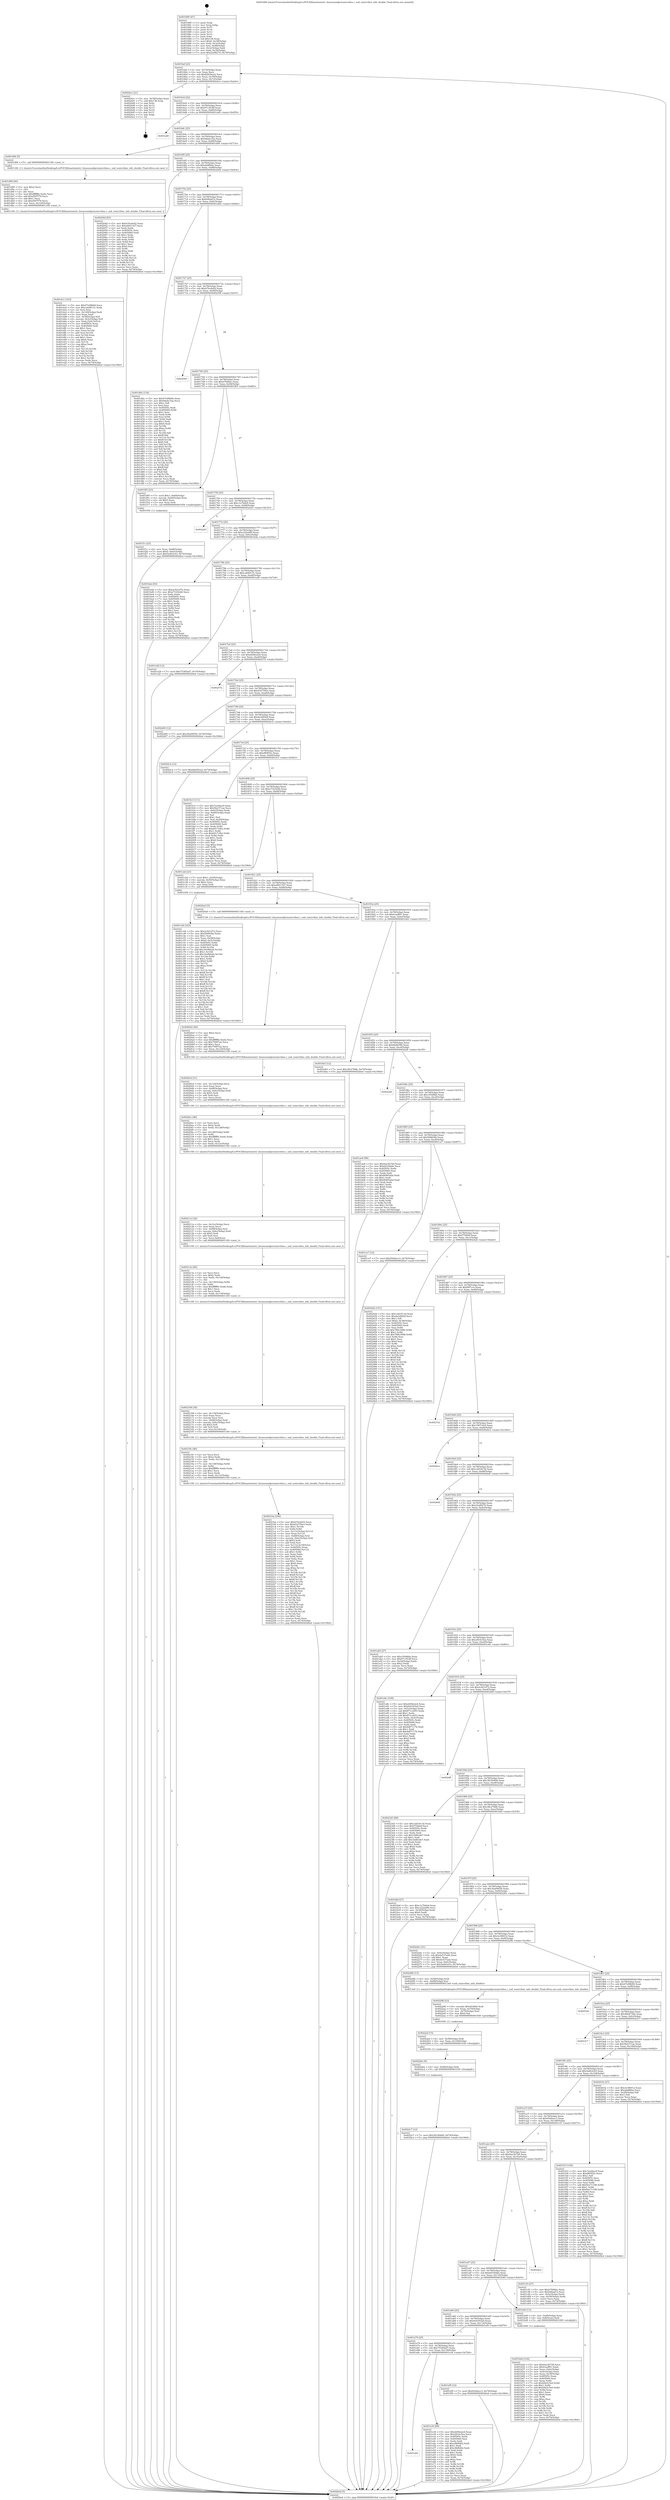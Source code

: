 digraph "0x401680" {
  label = "0x401680 (/mnt/c/Users/mathe/Desktop/tcc/POCII/binaries/extr_linuxsoundpcisonicvibes.c_snd_sonicvibes_info_double_Final-ollvm.out::main(0))"
  labelloc = "t"
  node[shape=record]

  Entry [label="",width=0.3,height=0.3,shape=circle,fillcolor=black,style=filled]
  "0x4016af" [label="{
     0x4016af [23]\l
     | [instrs]\l
     &nbsp;&nbsp;0x4016af \<+3\>: mov -0x74(%rbp),%eax\l
     &nbsp;&nbsp;0x4016b2 \<+2\>: mov %eax,%ecx\l
     &nbsp;&nbsp;0x4016b4 \<+6\>: sub $0x82b50ce2,%ecx\l
     &nbsp;&nbsp;0x4016ba \<+3\>: mov %eax,-0x78(%rbp)\l
     &nbsp;&nbsp;0x4016bd \<+3\>: mov %ecx,-0x7c(%rbp)\l
     &nbsp;&nbsp;0x4016c0 \<+6\>: je 00000000004024ce \<main+0xe4e\>\l
  }"]
  "0x4024ce" [label="{
     0x4024ce [21]\l
     | [instrs]\l
     &nbsp;&nbsp;0x4024ce \<+3\>: mov -0x38(%rbp),%eax\l
     &nbsp;&nbsp;0x4024d1 \<+7\>: add $0x138,%rsp\l
     &nbsp;&nbsp;0x4024d8 \<+1\>: pop %rbx\l
     &nbsp;&nbsp;0x4024d9 \<+2\>: pop %r12\l
     &nbsp;&nbsp;0x4024db \<+2\>: pop %r13\l
     &nbsp;&nbsp;0x4024dd \<+2\>: pop %r14\l
     &nbsp;&nbsp;0x4024df \<+2\>: pop %r15\l
     &nbsp;&nbsp;0x4024e1 \<+1\>: pop %rbp\l
     &nbsp;&nbsp;0x4024e2 \<+1\>: ret\l
  }"]
  "0x4016c6" [label="{
     0x4016c6 [22]\l
     | [instrs]\l
     &nbsp;&nbsp;0x4016c6 \<+5\>: jmp 00000000004016cb \<main+0x4b\>\l
     &nbsp;&nbsp;0x4016cb \<+3\>: mov -0x78(%rbp),%eax\l
     &nbsp;&nbsp;0x4016ce \<+5\>: sub $0x87c35c8f,%eax\l
     &nbsp;&nbsp;0x4016d3 \<+3\>: mov %eax,-0x80(%rbp)\l
     &nbsp;&nbsp;0x4016d6 \<+6\>: je 0000000000401ad0 \<main+0x450\>\l
  }"]
  Exit [label="",width=0.3,height=0.3,shape=circle,fillcolor=black,style=filled,peripheries=2]
  "0x401ad0" [label="{
     0x401ad0\l
  }", style=dashed]
  "0x4016dc" [label="{
     0x4016dc [25]\l
     | [instrs]\l
     &nbsp;&nbsp;0x4016dc \<+5\>: jmp 00000000004016e1 \<main+0x61\>\l
     &nbsp;&nbsp;0x4016e1 \<+3\>: mov -0x78(%rbp),%eax\l
     &nbsp;&nbsp;0x4016e4 \<+5\>: sub $0x9debc1ba,%eax\l
     &nbsp;&nbsp;0x4016e9 \<+6\>: mov %eax,-0x84(%rbp)\l
     &nbsp;&nbsp;0x4016ef \<+6\>: je 0000000000401d94 \<main+0x714\>\l
  }"]
  "0x4022c7" [label="{
     0x4022c7 [12]\l
     | [instrs]\l
     &nbsp;&nbsp;0x4022c7 \<+7\>: movl $0x38149406,-0x74(%rbp)\l
     &nbsp;&nbsp;0x4022ce \<+5\>: jmp 00000000004026ed \<main+0x106d\>\l
  }"]
  "0x401d94" [label="{
     0x401d94 [5]\l
     | [instrs]\l
     &nbsp;&nbsp;0x401d94 \<+5\>: call 0000000000401160 \<next_i\>\l
     | [calls]\l
     &nbsp;&nbsp;0x401160 \{1\} (/mnt/c/Users/mathe/Desktop/tcc/POCII/binaries/extr_linuxsoundpcisonicvibes.c_snd_sonicvibes_info_double_Final-ollvm.out::next_i)\l
  }"]
  "0x4016f5" [label="{
     0x4016f5 [25]\l
     | [instrs]\l
     &nbsp;&nbsp;0x4016f5 \<+5\>: jmp 00000000004016fa \<main+0x7a\>\l
     &nbsp;&nbsp;0x4016fa \<+3\>: mov -0x78(%rbp),%eax\l
     &nbsp;&nbsp;0x4016fd \<+5\>: sub $0xabdf8fae,%eax\l
     &nbsp;&nbsp;0x401702 \<+6\>: mov %eax,-0x88(%rbp)\l
     &nbsp;&nbsp;0x401708 \<+6\>: je 000000000040204d \<main+0x9cd\>\l
  }"]
  "0x4022be" [label="{
     0x4022be [9]\l
     | [instrs]\l
     &nbsp;&nbsp;0x4022be \<+4\>: mov -0x68(%rbp),%rdi\l
     &nbsp;&nbsp;0x4022c2 \<+5\>: call 0000000000401030 \<free@plt\>\l
     | [calls]\l
     &nbsp;&nbsp;0x401030 \{1\} (unknown)\l
  }"]
  "0x40204d" [label="{
     0x40204d [83]\l
     | [instrs]\l
     &nbsp;&nbsp;0x40204d \<+5\>: mov $0xb76cde02,%eax\l
     &nbsp;&nbsp;0x402052 \<+5\>: mov $0xef0011b7,%ecx\l
     &nbsp;&nbsp;0x402057 \<+2\>: xor %edx,%edx\l
     &nbsp;&nbsp;0x402059 \<+7\>: mov 0x40505c,%esi\l
     &nbsp;&nbsp;0x402060 \<+7\>: mov 0x405060,%edi\l
     &nbsp;&nbsp;0x402067 \<+3\>: sub $0x1,%edx\l
     &nbsp;&nbsp;0x40206a \<+3\>: mov %esi,%r8d\l
     &nbsp;&nbsp;0x40206d \<+3\>: add %edx,%r8d\l
     &nbsp;&nbsp;0x402070 \<+4\>: imul %r8d,%esi\l
     &nbsp;&nbsp;0x402074 \<+3\>: and $0x1,%esi\l
     &nbsp;&nbsp;0x402077 \<+3\>: cmp $0x0,%esi\l
     &nbsp;&nbsp;0x40207a \<+4\>: sete %r9b\l
     &nbsp;&nbsp;0x40207e \<+3\>: cmp $0xa,%edi\l
     &nbsp;&nbsp;0x402081 \<+4\>: setl %r10b\l
     &nbsp;&nbsp;0x402085 \<+3\>: mov %r9b,%r11b\l
     &nbsp;&nbsp;0x402088 \<+3\>: and %r10b,%r11b\l
     &nbsp;&nbsp;0x40208b \<+3\>: xor %r10b,%r9b\l
     &nbsp;&nbsp;0x40208e \<+3\>: or %r9b,%r11b\l
     &nbsp;&nbsp;0x402091 \<+4\>: test $0x1,%r11b\l
     &nbsp;&nbsp;0x402095 \<+3\>: cmovne %ecx,%eax\l
     &nbsp;&nbsp;0x402098 \<+3\>: mov %eax,-0x74(%rbp)\l
     &nbsp;&nbsp;0x40209b \<+5\>: jmp 00000000004026ed \<main+0x106d\>\l
  }"]
  "0x40170e" [label="{
     0x40170e [25]\l
     | [instrs]\l
     &nbsp;&nbsp;0x40170e \<+5\>: jmp 0000000000401713 \<main+0x93\>\l
     &nbsp;&nbsp;0x401713 \<+3\>: mov -0x78(%rbp),%eax\l
     &nbsp;&nbsp;0x401716 \<+5\>: sub $0xb0faaf12,%eax\l
     &nbsp;&nbsp;0x40171b \<+6\>: mov %eax,-0x8c(%rbp)\l
     &nbsp;&nbsp;0x401721 \<+6\>: je 0000000000401d0e \<main+0x68e\>\l
  }"]
  "0x4022af" [label="{
     0x4022af [15]\l
     | [instrs]\l
     &nbsp;&nbsp;0x4022af \<+4\>: mov -0x58(%rbp),%rdi\l
     &nbsp;&nbsp;0x4022b3 \<+6\>: mov %eax,-0x140(%rbp)\l
     &nbsp;&nbsp;0x4022b9 \<+5\>: call 0000000000401030 \<free@plt\>\l
     | [calls]\l
     &nbsp;&nbsp;0x401030 \{1\} (unknown)\l
  }"]
  "0x401d0e" [label="{
     0x401d0e [134]\l
     | [instrs]\l
     &nbsp;&nbsp;0x401d0e \<+5\>: mov $0x47e08b60,%eax\l
     &nbsp;&nbsp;0x401d13 \<+5\>: mov $0x9debc1ba,%ecx\l
     &nbsp;&nbsp;0x401d18 \<+2\>: mov $0x1,%dl\l
     &nbsp;&nbsp;0x401d1a \<+2\>: xor %esi,%esi\l
     &nbsp;&nbsp;0x401d1c \<+7\>: mov 0x40505c,%edi\l
     &nbsp;&nbsp;0x401d23 \<+8\>: mov 0x405060,%r8d\l
     &nbsp;&nbsp;0x401d2b \<+3\>: sub $0x1,%esi\l
     &nbsp;&nbsp;0x401d2e \<+3\>: mov %edi,%r9d\l
     &nbsp;&nbsp;0x401d31 \<+3\>: add %esi,%r9d\l
     &nbsp;&nbsp;0x401d34 \<+4\>: imul %r9d,%edi\l
     &nbsp;&nbsp;0x401d38 \<+3\>: and $0x1,%edi\l
     &nbsp;&nbsp;0x401d3b \<+3\>: cmp $0x0,%edi\l
     &nbsp;&nbsp;0x401d3e \<+4\>: sete %r10b\l
     &nbsp;&nbsp;0x401d42 \<+4\>: cmp $0xa,%r8d\l
     &nbsp;&nbsp;0x401d46 \<+4\>: setl %r11b\l
     &nbsp;&nbsp;0x401d4a \<+3\>: mov %r10b,%bl\l
     &nbsp;&nbsp;0x401d4d \<+3\>: xor $0xff,%bl\l
     &nbsp;&nbsp;0x401d50 \<+3\>: mov %r11b,%r14b\l
     &nbsp;&nbsp;0x401d53 \<+4\>: xor $0xff,%r14b\l
     &nbsp;&nbsp;0x401d57 \<+3\>: xor $0x0,%dl\l
     &nbsp;&nbsp;0x401d5a \<+3\>: mov %bl,%r15b\l
     &nbsp;&nbsp;0x401d5d \<+4\>: and $0x0,%r15b\l
     &nbsp;&nbsp;0x401d61 \<+3\>: and %dl,%r10b\l
     &nbsp;&nbsp;0x401d64 \<+3\>: mov %r14b,%r12b\l
     &nbsp;&nbsp;0x401d67 \<+4\>: and $0x0,%r12b\l
     &nbsp;&nbsp;0x401d6b \<+3\>: and %dl,%r11b\l
     &nbsp;&nbsp;0x401d6e \<+3\>: or %r10b,%r15b\l
     &nbsp;&nbsp;0x401d71 \<+3\>: or %r11b,%r12b\l
     &nbsp;&nbsp;0x401d74 \<+3\>: xor %r12b,%r15b\l
     &nbsp;&nbsp;0x401d77 \<+3\>: or %r14b,%bl\l
     &nbsp;&nbsp;0x401d7a \<+3\>: xor $0xff,%bl\l
     &nbsp;&nbsp;0x401d7d \<+3\>: or $0x0,%dl\l
     &nbsp;&nbsp;0x401d80 \<+2\>: and %dl,%bl\l
     &nbsp;&nbsp;0x401d82 \<+3\>: or %bl,%r15b\l
     &nbsp;&nbsp;0x401d85 \<+4\>: test $0x1,%r15b\l
     &nbsp;&nbsp;0x401d89 \<+3\>: cmovne %ecx,%eax\l
     &nbsp;&nbsp;0x401d8c \<+3\>: mov %eax,-0x74(%rbp)\l
     &nbsp;&nbsp;0x401d8f \<+5\>: jmp 00000000004026ed \<main+0x106d\>\l
  }"]
  "0x401727" [label="{
     0x401727 [25]\l
     | [instrs]\l
     &nbsp;&nbsp;0x401727 \<+5\>: jmp 000000000040172c \<main+0xac\>\l
     &nbsp;&nbsp;0x40172c \<+3\>: mov -0x78(%rbp),%eax\l
     &nbsp;&nbsp;0x40172f \<+5\>: sub $0xb76cde02,%eax\l
     &nbsp;&nbsp;0x401734 \<+6\>: mov %eax,-0x90(%rbp)\l
     &nbsp;&nbsp;0x40173a \<+6\>: je 000000000040259f \<main+0xf1f\>\l
  }"]
  "0x402298" [label="{
     0x402298 [23]\l
     | [instrs]\l
     &nbsp;&nbsp;0x402298 \<+10\>: movabs $0x4030b6,%rdi\l
     &nbsp;&nbsp;0x4022a2 \<+3\>: mov %eax,-0x70(%rbp)\l
     &nbsp;&nbsp;0x4022a5 \<+3\>: mov -0x70(%rbp),%esi\l
     &nbsp;&nbsp;0x4022a8 \<+2\>: mov $0x0,%al\l
     &nbsp;&nbsp;0x4022aa \<+5\>: call 0000000000401040 \<printf@plt\>\l
     | [calls]\l
     &nbsp;&nbsp;0x401040 \{1\} (unknown)\l
  }"]
  "0x40259f" [label="{
     0x40259f\l
  }", style=dashed]
  "0x401740" [label="{
     0x401740 [25]\l
     | [instrs]\l
     &nbsp;&nbsp;0x401740 \<+5\>: jmp 0000000000401745 \<main+0xc5\>\l
     &nbsp;&nbsp;0x401745 \<+3\>: mov -0x78(%rbp),%eax\l
     &nbsp;&nbsp;0x401748 \<+5\>: sub $0xb7fd4fac,%eax\l
     &nbsp;&nbsp;0x40174d \<+6\>: mov %eax,-0x94(%rbp)\l
     &nbsp;&nbsp;0x401753 \<+6\>: je 0000000000401f05 \<main+0x885\>\l
  }"]
  "0x4021ba" [label="{
     0x4021ba [166]\l
     | [instrs]\l
     &nbsp;&nbsp;0x4021ba \<+5\>: mov $0xb76cde02,%ecx\l
     &nbsp;&nbsp;0x4021bf \<+5\>: mov $0xd32759ce,%edx\l
     &nbsp;&nbsp;0x4021c4 \<+3\>: mov $0x1,%r10b\l
     &nbsp;&nbsp;0x4021c7 \<+3\>: xor %r8d,%r8d\l
     &nbsp;&nbsp;0x4021ca \<+7\>: mov -0x13c(%rbp),%r11d\l
     &nbsp;&nbsp;0x4021d1 \<+4\>: imul %eax,%r11d\l
     &nbsp;&nbsp;0x4021d5 \<+4\>: mov -0x68(%rbp),%rsi\l
     &nbsp;&nbsp;0x4021d9 \<+4\>: movslq -0x6c(%rbp),%rdi\l
     &nbsp;&nbsp;0x4021dd \<+4\>: shl $0x5,%rdi\l
     &nbsp;&nbsp;0x4021e1 \<+3\>: add %rdi,%rsi\l
     &nbsp;&nbsp;0x4021e4 \<+4\>: mov %r11d,0x18(%rsi)\l
     &nbsp;&nbsp;0x4021e8 \<+7\>: mov 0x40505c,%eax\l
     &nbsp;&nbsp;0x4021ef \<+8\>: mov 0x405060,%r11d\l
     &nbsp;&nbsp;0x4021f7 \<+4\>: sub $0x1,%r8d\l
     &nbsp;&nbsp;0x4021fb \<+2\>: mov %eax,%ebx\l
     &nbsp;&nbsp;0x4021fd \<+3\>: add %r8d,%ebx\l
     &nbsp;&nbsp;0x402200 \<+3\>: imul %ebx,%eax\l
     &nbsp;&nbsp;0x402203 \<+3\>: and $0x1,%eax\l
     &nbsp;&nbsp;0x402206 \<+3\>: cmp $0x0,%eax\l
     &nbsp;&nbsp;0x402209 \<+4\>: sete %r14b\l
     &nbsp;&nbsp;0x40220d \<+4\>: cmp $0xa,%r11d\l
     &nbsp;&nbsp;0x402211 \<+4\>: setl %r15b\l
     &nbsp;&nbsp;0x402215 \<+3\>: mov %r14b,%r12b\l
     &nbsp;&nbsp;0x402218 \<+4\>: xor $0xff,%r12b\l
     &nbsp;&nbsp;0x40221c \<+3\>: mov %r15b,%r13b\l
     &nbsp;&nbsp;0x40221f \<+4\>: xor $0xff,%r13b\l
     &nbsp;&nbsp;0x402223 \<+4\>: xor $0x1,%r10b\l
     &nbsp;&nbsp;0x402227 \<+3\>: mov %r12b,%al\l
     &nbsp;&nbsp;0x40222a \<+2\>: and $0xff,%al\l
     &nbsp;&nbsp;0x40222c \<+3\>: and %r10b,%r14b\l
     &nbsp;&nbsp;0x40222f \<+3\>: mov %r13b,%sil\l
     &nbsp;&nbsp;0x402232 \<+4\>: and $0xff,%sil\l
     &nbsp;&nbsp;0x402236 \<+3\>: and %r10b,%r15b\l
     &nbsp;&nbsp;0x402239 \<+3\>: or %r14b,%al\l
     &nbsp;&nbsp;0x40223c \<+3\>: or %r15b,%sil\l
     &nbsp;&nbsp;0x40223f \<+3\>: xor %sil,%al\l
     &nbsp;&nbsp;0x402242 \<+3\>: or %r13b,%r12b\l
     &nbsp;&nbsp;0x402245 \<+4\>: xor $0xff,%r12b\l
     &nbsp;&nbsp;0x402249 \<+4\>: or $0x1,%r10b\l
     &nbsp;&nbsp;0x40224d \<+3\>: and %r10b,%r12b\l
     &nbsp;&nbsp;0x402250 \<+3\>: or %r12b,%al\l
     &nbsp;&nbsp;0x402253 \<+2\>: test $0x1,%al\l
     &nbsp;&nbsp;0x402255 \<+3\>: cmovne %edx,%ecx\l
     &nbsp;&nbsp;0x402258 \<+3\>: mov %ecx,-0x74(%rbp)\l
     &nbsp;&nbsp;0x40225b \<+5\>: jmp 00000000004026ed \<main+0x106d\>\l
  }"]
  "0x401f05" [label="{
     0x401f05 [23]\l
     | [instrs]\l
     &nbsp;&nbsp;0x401f05 \<+7\>: movl $0x1,-0x60(%rbp)\l
     &nbsp;&nbsp;0x401f0c \<+4\>: movslq -0x60(%rbp),%rax\l
     &nbsp;&nbsp;0x401f10 \<+4\>: shl $0x5,%rax\l
     &nbsp;&nbsp;0x401f14 \<+3\>: mov %rax,%rdi\l
     &nbsp;&nbsp;0x401f17 \<+5\>: call 0000000000401050 \<malloc@plt\>\l
     | [calls]\l
     &nbsp;&nbsp;0x401050 \{1\} (unknown)\l
  }"]
  "0x401759" [label="{
     0x401759 [25]\l
     | [instrs]\l
     &nbsp;&nbsp;0x401759 \<+5\>: jmp 000000000040175e \<main+0xde\>\l
     &nbsp;&nbsp;0x40175e \<+3\>: mov -0x78(%rbp),%eax\l
     &nbsp;&nbsp;0x401761 \<+5\>: sub $0xc1e7b9e9,%eax\l
     &nbsp;&nbsp;0x401766 \<+6\>: mov %eax,-0x98(%rbp)\l
     &nbsp;&nbsp;0x40176c \<+6\>: je 00000000004022d3 \<main+0xc53\>\l
  }"]
  "0x40218c" [label="{
     0x40218c [46]\l
     | [instrs]\l
     &nbsp;&nbsp;0x40218c \<+2\>: xor %ecx,%ecx\l
     &nbsp;&nbsp;0x40218e \<+5\>: mov $0x2,%edx\l
     &nbsp;&nbsp;0x402193 \<+6\>: mov %edx,-0x138(%rbp)\l
     &nbsp;&nbsp;0x402199 \<+1\>: cltd\l
     &nbsp;&nbsp;0x40219a \<+7\>: mov -0x138(%rbp),%r8d\l
     &nbsp;&nbsp;0x4021a1 \<+3\>: idiv %r8d\l
     &nbsp;&nbsp;0x4021a4 \<+6\>: imul $0xfffffffe,%edx,%edx\l
     &nbsp;&nbsp;0x4021aa \<+3\>: sub $0x1,%ecx\l
     &nbsp;&nbsp;0x4021ad \<+2\>: sub %ecx,%edx\l
     &nbsp;&nbsp;0x4021af \<+6\>: mov %edx,-0x13c(%rbp)\l
     &nbsp;&nbsp;0x4021b5 \<+5\>: call 0000000000401160 \<next_i\>\l
     | [calls]\l
     &nbsp;&nbsp;0x401160 \{1\} (/mnt/c/Users/mathe/Desktop/tcc/POCII/binaries/extr_linuxsoundpcisonicvibes.c_snd_sonicvibes_info_double_Final-ollvm.out::next_i)\l
  }"]
  "0x4022d3" [label="{
     0x4022d3\l
  }", style=dashed]
  "0x401772" [label="{
     0x401772 [25]\l
     | [instrs]\l
     &nbsp;&nbsp;0x401772 \<+5\>: jmp 0000000000401777 \<main+0xf7\>\l
     &nbsp;&nbsp;0x401777 \<+3\>: mov -0x78(%rbp),%eax\l
     &nbsp;&nbsp;0x40177a \<+5\>: sub $0xc222e6f9,%eax\l
     &nbsp;&nbsp;0x40177f \<+6\>: mov %eax,-0x9c(%rbp)\l
     &nbsp;&nbsp;0x401785 \<+6\>: je 0000000000401bda \<main+0x55a\>\l
  }"]
  "0x402168" [label="{
     0x402168 [36]\l
     | [instrs]\l
     &nbsp;&nbsp;0x402168 \<+6\>: mov -0x134(%rbp),%ecx\l
     &nbsp;&nbsp;0x40216e \<+3\>: imul %eax,%ecx\l
     &nbsp;&nbsp;0x402171 \<+3\>: movslq %ecx,%rsi\l
     &nbsp;&nbsp;0x402174 \<+4\>: mov -0x68(%rbp),%rdi\l
     &nbsp;&nbsp;0x402178 \<+4\>: movslq -0x6c(%rbp),%r9\l
     &nbsp;&nbsp;0x40217c \<+4\>: shl $0x5,%r9\l
     &nbsp;&nbsp;0x402180 \<+3\>: add %r9,%rdi\l
     &nbsp;&nbsp;0x402183 \<+4\>: mov %rsi,0x10(%rdi)\l
     &nbsp;&nbsp;0x402187 \<+5\>: call 0000000000401160 \<next_i\>\l
     | [calls]\l
     &nbsp;&nbsp;0x401160 \{1\} (/mnt/c/Users/mathe/Desktop/tcc/POCII/binaries/extr_linuxsoundpcisonicvibes.c_snd_sonicvibes_info_double_Final-ollvm.out::next_i)\l
  }"]
  "0x401bda" [label="{
     0x401bda [83]\l
     | [instrs]\l
     &nbsp;&nbsp;0x401bda \<+5\>: mov $0x2c921d72,%eax\l
     &nbsp;&nbsp;0x401bdf \<+5\>: mov $0xe71b5226,%ecx\l
     &nbsp;&nbsp;0x401be4 \<+2\>: xor %edx,%edx\l
     &nbsp;&nbsp;0x401be6 \<+7\>: mov 0x40505c,%esi\l
     &nbsp;&nbsp;0x401bed \<+7\>: mov 0x405060,%edi\l
     &nbsp;&nbsp;0x401bf4 \<+3\>: sub $0x1,%edx\l
     &nbsp;&nbsp;0x401bf7 \<+3\>: mov %esi,%r8d\l
     &nbsp;&nbsp;0x401bfa \<+3\>: add %edx,%r8d\l
     &nbsp;&nbsp;0x401bfd \<+4\>: imul %r8d,%esi\l
     &nbsp;&nbsp;0x401c01 \<+3\>: and $0x1,%esi\l
     &nbsp;&nbsp;0x401c04 \<+3\>: cmp $0x0,%esi\l
     &nbsp;&nbsp;0x401c07 \<+4\>: sete %r9b\l
     &nbsp;&nbsp;0x401c0b \<+3\>: cmp $0xa,%edi\l
     &nbsp;&nbsp;0x401c0e \<+4\>: setl %r10b\l
     &nbsp;&nbsp;0x401c12 \<+3\>: mov %r9b,%r11b\l
     &nbsp;&nbsp;0x401c15 \<+3\>: and %r10b,%r11b\l
     &nbsp;&nbsp;0x401c18 \<+3\>: xor %r10b,%r9b\l
     &nbsp;&nbsp;0x401c1b \<+3\>: or %r9b,%r11b\l
     &nbsp;&nbsp;0x401c1e \<+4\>: test $0x1,%r11b\l
     &nbsp;&nbsp;0x401c22 \<+3\>: cmovne %ecx,%eax\l
     &nbsp;&nbsp;0x401c25 \<+3\>: mov %eax,-0x74(%rbp)\l
     &nbsp;&nbsp;0x401c28 \<+5\>: jmp 00000000004026ed \<main+0x106d\>\l
  }"]
  "0x40178b" [label="{
     0x40178b [25]\l
     | [instrs]\l
     &nbsp;&nbsp;0x40178b \<+5\>: jmp 0000000000401790 \<main+0x110\>\l
     &nbsp;&nbsp;0x401790 \<+3\>: mov -0x78(%rbp),%eax\l
     &nbsp;&nbsp;0x401793 \<+5\>: sub $0xce6d9131,%eax\l
     &nbsp;&nbsp;0x401798 \<+6\>: mov %eax,-0xa0(%rbp)\l
     &nbsp;&nbsp;0x40179e \<+6\>: je 0000000000401e28 \<main+0x7a8\>\l
  }"]
  "0x40213a" [label="{
     0x40213a [46]\l
     | [instrs]\l
     &nbsp;&nbsp;0x40213a \<+2\>: xor %ecx,%ecx\l
     &nbsp;&nbsp;0x40213c \<+5\>: mov $0x2,%edx\l
     &nbsp;&nbsp;0x402141 \<+6\>: mov %edx,-0x130(%rbp)\l
     &nbsp;&nbsp;0x402147 \<+1\>: cltd\l
     &nbsp;&nbsp;0x402148 \<+7\>: mov -0x130(%rbp),%r8d\l
     &nbsp;&nbsp;0x40214f \<+3\>: idiv %r8d\l
     &nbsp;&nbsp;0x402152 \<+6\>: imul $0xfffffffe,%edx,%edx\l
     &nbsp;&nbsp;0x402158 \<+3\>: sub $0x1,%ecx\l
     &nbsp;&nbsp;0x40215b \<+2\>: sub %ecx,%edx\l
     &nbsp;&nbsp;0x40215d \<+6\>: mov %edx,-0x134(%rbp)\l
     &nbsp;&nbsp;0x402163 \<+5\>: call 0000000000401160 \<next_i\>\l
     | [calls]\l
     &nbsp;&nbsp;0x401160 \{1\} (/mnt/c/Users/mathe/Desktop/tcc/POCII/binaries/extr_linuxsoundpcisonicvibes.c_snd_sonicvibes_info_double_Final-ollvm.out::next_i)\l
  }"]
  "0x401e28" [label="{
     0x401e28 [12]\l
     | [instrs]\l
     &nbsp;&nbsp;0x401e28 \<+7\>: movl $0x75385ad7,-0x74(%rbp)\l
     &nbsp;&nbsp;0x401e2f \<+5\>: jmp 00000000004026ed \<main+0x106d\>\l
  }"]
  "0x4017a4" [label="{
     0x4017a4 [25]\l
     | [instrs]\l
     &nbsp;&nbsp;0x4017a4 \<+5\>: jmp 00000000004017a9 \<main+0x129\>\l
     &nbsp;&nbsp;0x4017a9 \<+3\>: mov -0x78(%rbp),%eax\l
     &nbsp;&nbsp;0x4017ac \<+5\>: sub $0xd294e2e4,%eax\l
     &nbsp;&nbsp;0x4017b1 \<+6\>: mov %eax,-0xa4(%rbp)\l
     &nbsp;&nbsp;0x4017b7 \<+6\>: je 000000000040257a \<main+0xefa\>\l
  }"]
  "0x40211a" [label="{
     0x40211a [32]\l
     | [instrs]\l
     &nbsp;&nbsp;0x40211a \<+6\>: mov -0x12c(%rbp),%ecx\l
     &nbsp;&nbsp;0x402120 \<+3\>: imul %eax,%ecx\l
     &nbsp;&nbsp;0x402123 \<+4\>: mov -0x68(%rbp),%rsi\l
     &nbsp;&nbsp;0x402127 \<+4\>: movslq -0x6c(%rbp),%rdi\l
     &nbsp;&nbsp;0x40212b \<+4\>: shl $0x5,%rdi\l
     &nbsp;&nbsp;0x40212f \<+3\>: add %rdi,%rsi\l
     &nbsp;&nbsp;0x402132 \<+3\>: mov %ecx,0x8(%rsi)\l
     &nbsp;&nbsp;0x402135 \<+5\>: call 0000000000401160 \<next_i\>\l
     | [calls]\l
     &nbsp;&nbsp;0x401160 \{1\} (/mnt/c/Users/mathe/Desktop/tcc/POCII/binaries/extr_linuxsoundpcisonicvibes.c_snd_sonicvibes_info_double_Final-ollvm.out::next_i)\l
  }"]
  "0x40257a" [label="{
     0x40257a\l
  }", style=dashed]
  "0x4017bd" [label="{
     0x4017bd [25]\l
     | [instrs]\l
     &nbsp;&nbsp;0x4017bd \<+5\>: jmp 00000000004017c2 \<main+0x142\>\l
     &nbsp;&nbsp;0x4017c2 \<+3\>: mov -0x78(%rbp),%eax\l
     &nbsp;&nbsp;0x4017c5 \<+5\>: sub $0xd32759ce,%eax\l
     &nbsp;&nbsp;0x4017ca \<+6\>: mov %eax,-0xa8(%rbp)\l
     &nbsp;&nbsp;0x4017d0 \<+6\>: je 0000000000402260 \<main+0xbe0\>\l
  }"]
  "0x4020ec" [label="{
     0x4020ec [46]\l
     | [instrs]\l
     &nbsp;&nbsp;0x4020ec \<+2\>: xor %ecx,%ecx\l
     &nbsp;&nbsp;0x4020ee \<+5\>: mov $0x2,%edx\l
     &nbsp;&nbsp;0x4020f3 \<+6\>: mov %edx,-0x128(%rbp)\l
     &nbsp;&nbsp;0x4020f9 \<+1\>: cltd\l
     &nbsp;&nbsp;0x4020fa \<+7\>: mov -0x128(%rbp),%r8d\l
     &nbsp;&nbsp;0x402101 \<+3\>: idiv %r8d\l
     &nbsp;&nbsp;0x402104 \<+6\>: imul $0xfffffffe,%edx,%edx\l
     &nbsp;&nbsp;0x40210a \<+3\>: sub $0x1,%ecx\l
     &nbsp;&nbsp;0x40210d \<+2\>: sub %ecx,%edx\l
     &nbsp;&nbsp;0x40210f \<+6\>: mov %edx,-0x12c(%rbp)\l
     &nbsp;&nbsp;0x402115 \<+5\>: call 0000000000401160 \<next_i\>\l
     | [calls]\l
     &nbsp;&nbsp;0x401160 \{1\} (/mnt/c/Users/mathe/Desktop/tcc/POCII/binaries/extr_linuxsoundpcisonicvibes.c_snd_sonicvibes_info_double_Final-ollvm.out::next_i)\l
  }"]
  "0x402260" [label="{
     0x402260 [12]\l
     | [instrs]\l
     &nbsp;&nbsp;0x402260 \<+7\>: movl $0x3ba09054,-0x74(%rbp)\l
     &nbsp;&nbsp;0x402267 \<+5\>: jmp 00000000004026ed \<main+0x106d\>\l
  }"]
  "0x4017d6" [label="{
     0x4017d6 [25]\l
     | [instrs]\l
     &nbsp;&nbsp;0x4017d6 \<+5\>: jmp 00000000004017db \<main+0x15b\>\l
     &nbsp;&nbsp;0x4017db \<+3\>: mov -0x78(%rbp),%eax\l
     &nbsp;&nbsp;0x4017de \<+5\>: sub $0xda3d942f,%eax\l
     &nbsp;&nbsp;0x4017e3 \<+6\>: mov %eax,-0xac(%rbp)\l
     &nbsp;&nbsp;0x4017e9 \<+6\>: je 00000000004024c2 \<main+0xe42\>\l
  }"]
  "0x4020cd" [label="{
     0x4020cd [31]\l
     | [instrs]\l
     &nbsp;&nbsp;0x4020cd \<+6\>: mov -0x124(%rbp),%ecx\l
     &nbsp;&nbsp;0x4020d3 \<+3\>: imul %eax,%ecx\l
     &nbsp;&nbsp;0x4020d6 \<+4\>: mov -0x68(%rbp),%rsi\l
     &nbsp;&nbsp;0x4020da \<+4\>: movslq -0x6c(%rbp),%rdi\l
     &nbsp;&nbsp;0x4020de \<+4\>: shl $0x5,%rdi\l
     &nbsp;&nbsp;0x4020e2 \<+3\>: add %rdi,%rsi\l
     &nbsp;&nbsp;0x4020e5 \<+2\>: mov %ecx,(%rsi)\l
     &nbsp;&nbsp;0x4020e7 \<+5\>: call 0000000000401160 \<next_i\>\l
     | [calls]\l
     &nbsp;&nbsp;0x401160 \{1\} (/mnt/c/Users/mathe/Desktop/tcc/POCII/binaries/extr_linuxsoundpcisonicvibes.c_snd_sonicvibes_info_double_Final-ollvm.out::next_i)\l
  }"]
  "0x4024c2" [label="{
     0x4024c2 [12]\l
     | [instrs]\l
     &nbsp;&nbsp;0x4024c2 \<+7\>: movl $0x82b50ce2,-0x74(%rbp)\l
     &nbsp;&nbsp;0x4024c9 \<+5\>: jmp 00000000004026ed \<main+0x106d\>\l
  }"]
  "0x4017ef" [label="{
     0x4017ef [25]\l
     | [instrs]\l
     &nbsp;&nbsp;0x4017ef \<+5\>: jmp 00000000004017f4 \<main+0x174\>\l
     &nbsp;&nbsp;0x4017f4 \<+3\>: mov -0x78(%rbp),%eax\l
     &nbsp;&nbsp;0x4017f7 \<+5\>: sub $0xdff3f52c,%eax\l
     &nbsp;&nbsp;0x4017fc \<+6\>: mov %eax,-0xb0(%rbp)\l
     &nbsp;&nbsp;0x401802 \<+6\>: je 0000000000401fc3 \<main+0x943\>\l
  }"]
  "0x4020a5" [label="{
     0x4020a5 [40]\l
     | [instrs]\l
     &nbsp;&nbsp;0x4020a5 \<+5\>: mov $0x2,%ecx\l
     &nbsp;&nbsp;0x4020aa \<+1\>: cltd\l
     &nbsp;&nbsp;0x4020ab \<+2\>: idiv %ecx\l
     &nbsp;&nbsp;0x4020ad \<+6\>: imul $0xfffffffe,%edx,%ecx\l
     &nbsp;&nbsp;0x4020b3 \<+6\>: sub $0x75997a2,%ecx\l
     &nbsp;&nbsp;0x4020b9 \<+3\>: add $0x1,%ecx\l
     &nbsp;&nbsp;0x4020bc \<+6\>: add $0x75997a2,%ecx\l
     &nbsp;&nbsp;0x4020c2 \<+6\>: mov %ecx,-0x124(%rbp)\l
     &nbsp;&nbsp;0x4020c8 \<+5\>: call 0000000000401160 \<next_i\>\l
     | [calls]\l
     &nbsp;&nbsp;0x401160 \{1\} (/mnt/c/Users/mathe/Desktop/tcc/POCII/binaries/extr_linuxsoundpcisonicvibes.c_snd_sonicvibes_info_double_Final-ollvm.out::next_i)\l
  }"]
  "0x401fc3" [label="{
     0x401fc3 [111]\l
     | [instrs]\l
     &nbsp;&nbsp;0x401fc3 \<+5\>: mov $0x7ac64ac9,%eax\l
     &nbsp;&nbsp;0x401fc8 \<+5\>: mov $0x5b2371ae,%ecx\l
     &nbsp;&nbsp;0x401fcd \<+3\>: mov -0x6c(%rbp),%edx\l
     &nbsp;&nbsp;0x401fd0 \<+3\>: cmp -0x60(%rbp),%edx\l
     &nbsp;&nbsp;0x401fd3 \<+4\>: setl %sil\l
     &nbsp;&nbsp;0x401fd7 \<+4\>: and $0x1,%sil\l
     &nbsp;&nbsp;0x401fdb \<+4\>: mov %sil,-0x29(%rbp)\l
     &nbsp;&nbsp;0x401fdf \<+7\>: mov 0x40505c,%edx\l
     &nbsp;&nbsp;0x401fe6 \<+7\>: mov 0x405060,%edi\l
     &nbsp;&nbsp;0x401fed \<+3\>: mov %edx,%r8d\l
     &nbsp;&nbsp;0x401ff0 \<+7\>: add $0xb017cfb2,%r8d\l
     &nbsp;&nbsp;0x401ff7 \<+4\>: sub $0x1,%r8d\l
     &nbsp;&nbsp;0x401ffb \<+7\>: sub $0xb017cfb2,%r8d\l
     &nbsp;&nbsp;0x402002 \<+4\>: imul %r8d,%edx\l
     &nbsp;&nbsp;0x402006 \<+3\>: and $0x1,%edx\l
     &nbsp;&nbsp;0x402009 \<+3\>: cmp $0x0,%edx\l
     &nbsp;&nbsp;0x40200c \<+4\>: sete %sil\l
     &nbsp;&nbsp;0x402010 \<+3\>: cmp $0xa,%edi\l
     &nbsp;&nbsp;0x402013 \<+4\>: setl %r9b\l
     &nbsp;&nbsp;0x402017 \<+3\>: mov %sil,%r10b\l
     &nbsp;&nbsp;0x40201a \<+3\>: and %r9b,%r10b\l
     &nbsp;&nbsp;0x40201d \<+3\>: xor %r9b,%sil\l
     &nbsp;&nbsp;0x402020 \<+3\>: or %sil,%r10b\l
     &nbsp;&nbsp;0x402023 \<+4\>: test $0x1,%r10b\l
     &nbsp;&nbsp;0x402027 \<+3\>: cmovne %ecx,%eax\l
     &nbsp;&nbsp;0x40202a \<+3\>: mov %eax,-0x74(%rbp)\l
     &nbsp;&nbsp;0x40202d \<+5\>: jmp 00000000004026ed \<main+0x106d\>\l
  }"]
  "0x401808" [label="{
     0x401808 [25]\l
     | [instrs]\l
     &nbsp;&nbsp;0x401808 \<+5\>: jmp 000000000040180d \<main+0x18d\>\l
     &nbsp;&nbsp;0x40180d \<+3\>: mov -0x78(%rbp),%eax\l
     &nbsp;&nbsp;0x401810 \<+5\>: sub $0xe71b5226,%eax\l
     &nbsp;&nbsp;0x401815 \<+6\>: mov %eax,-0xb4(%rbp)\l
     &nbsp;&nbsp;0x40181b \<+6\>: je 0000000000401c2d \<main+0x5ad\>\l
  }"]
  "0x401f1c" [label="{
     0x401f1c [23]\l
     | [instrs]\l
     &nbsp;&nbsp;0x401f1c \<+4\>: mov %rax,-0x68(%rbp)\l
     &nbsp;&nbsp;0x401f20 \<+7\>: movl $0x0,-0x6c(%rbp)\l
     &nbsp;&nbsp;0x401f27 \<+7\>: movl $0x5e6b3c03,-0x74(%rbp)\l
     &nbsp;&nbsp;0x401f2e \<+5\>: jmp 00000000004026ed \<main+0x106d\>\l
  }"]
  "0x401c2d" [label="{
     0x401c2d [23]\l
     | [instrs]\l
     &nbsp;&nbsp;0x401c2d \<+7\>: movl $0x1,-0x50(%rbp)\l
     &nbsp;&nbsp;0x401c34 \<+4\>: movslq -0x50(%rbp),%rax\l
     &nbsp;&nbsp;0x401c38 \<+4\>: shl $0x2,%rax\l
     &nbsp;&nbsp;0x401c3c \<+3\>: mov %rax,%rdi\l
     &nbsp;&nbsp;0x401c3f \<+5\>: call 0000000000401050 \<malloc@plt\>\l
     | [calls]\l
     &nbsp;&nbsp;0x401050 \{1\} (unknown)\l
  }"]
  "0x401821" [label="{
     0x401821 [25]\l
     | [instrs]\l
     &nbsp;&nbsp;0x401821 \<+5\>: jmp 0000000000401826 \<main+0x1a6\>\l
     &nbsp;&nbsp;0x401826 \<+3\>: mov -0x78(%rbp),%eax\l
     &nbsp;&nbsp;0x401829 \<+5\>: sub $0xef0011b7,%eax\l
     &nbsp;&nbsp;0x40182e \<+6\>: mov %eax,-0xb8(%rbp)\l
     &nbsp;&nbsp;0x401834 \<+6\>: je 00000000004020a0 \<main+0xa20\>\l
  }"]
  "0x401a92" [label="{
     0x401a92\l
  }", style=dashed]
  "0x4020a0" [label="{
     0x4020a0 [5]\l
     | [instrs]\l
     &nbsp;&nbsp;0x4020a0 \<+5\>: call 0000000000401160 \<next_i\>\l
     | [calls]\l
     &nbsp;&nbsp;0x401160 \{1\} (/mnt/c/Users/mathe/Desktop/tcc/POCII/binaries/extr_linuxsoundpcisonicvibes.c_snd_sonicvibes_info_double_Final-ollvm.out::next_i)\l
  }"]
  "0x40183a" [label="{
     0x40183a [25]\l
     | [instrs]\l
     &nbsp;&nbsp;0x40183a \<+5\>: jmp 000000000040183f \<main+0x1bf\>\l
     &nbsp;&nbsp;0x40183f \<+3\>: mov -0x78(%rbp),%eax\l
     &nbsp;&nbsp;0x401842 \<+5\>: sub $0xfcaeff91,%eax\l
     &nbsp;&nbsp;0x401847 \<+6\>: mov %eax,-0xbc(%rbp)\l
     &nbsp;&nbsp;0x40184d \<+6\>: je 0000000000401bb3 \<main+0x533\>\l
  }"]
  "0x401e34" [label="{
     0x401e34 [88]\l
     | [instrs]\l
     &nbsp;&nbsp;0x401e34 \<+5\>: mov $0xd294e2e4,%eax\l
     &nbsp;&nbsp;0x401e39 \<+5\>: mov $0x2816c5ea,%ecx\l
     &nbsp;&nbsp;0x401e3e \<+7\>: mov 0x40505c,%edx\l
     &nbsp;&nbsp;0x401e45 \<+7\>: mov 0x405060,%esi\l
     &nbsp;&nbsp;0x401e4c \<+2\>: mov %edx,%edi\l
     &nbsp;&nbsp;0x401e4e \<+6\>: sub $0xc8bfbfd2,%edi\l
     &nbsp;&nbsp;0x401e54 \<+3\>: sub $0x1,%edi\l
     &nbsp;&nbsp;0x401e57 \<+6\>: add $0xc8bfbfd2,%edi\l
     &nbsp;&nbsp;0x401e5d \<+3\>: imul %edi,%edx\l
     &nbsp;&nbsp;0x401e60 \<+3\>: and $0x1,%edx\l
     &nbsp;&nbsp;0x401e63 \<+3\>: cmp $0x0,%edx\l
     &nbsp;&nbsp;0x401e66 \<+4\>: sete %r8b\l
     &nbsp;&nbsp;0x401e6a \<+3\>: cmp $0xa,%esi\l
     &nbsp;&nbsp;0x401e6d \<+4\>: setl %r9b\l
     &nbsp;&nbsp;0x401e71 \<+3\>: mov %r8b,%r10b\l
     &nbsp;&nbsp;0x401e74 \<+3\>: and %r9b,%r10b\l
     &nbsp;&nbsp;0x401e77 \<+3\>: xor %r9b,%r8b\l
     &nbsp;&nbsp;0x401e7a \<+3\>: or %r8b,%r10b\l
     &nbsp;&nbsp;0x401e7d \<+4\>: test $0x1,%r10b\l
     &nbsp;&nbsp;0x401e81 \<+3\>: cmovne %ecx,%eax\l
     &nbsp;&nbsp;0x401e84 \<+3\>: mov %eax,-0x74(%rbp)\l
     &nbsp;&nbsp;0x401e87 \<+5\>: jmp 00000000004026ed \<main+0x106d\>\l
  }"]
  "0x401bb3" [label="{
     0x401bb3 [12]\l
     | [instrs]\l
     &nbsp;&nbsp;0x401bb3 \<+7\>: movl $0x38c278db,-0x74(%rbp)\l
     &nbsp;&nbsp;0x401bba \<+5\>: jmp 00000000004026ed \<main+0x106d\>\l
  }"]
  "0x401853" [label="{
     0x401853 [25]\l
     | [instrs]\l
     &nbsp;&nbsp;0x401853 \<+5\>: jmp 0000000000401858 \<main+0x1d8\>\l
     &nbsp;&nbsp;0x401858 \<+3\>: mov -0x78(%rbp),%eax\l
     &nbsp;&nbsp;0x40185b \<+5\>: sub $0xfdefb596,%eax\l
     &nbsp;&nbsp;0x401860 \<+6\>: mov %eax,-0xc0(%rbp)\l
     &nbsp;&nbsp;0x401866 \<+6\>: je 00000000004022df \<main+0xc5f\>\l
  }"]
  "0x401a79" [label="{
     0x401a79 [25]\l
     | [instrs]\l
     &nbsp;&nbsp;0x401a79 \<+5\>: jmp 0000000000401a7e \<main+0x3fe\>\l
     &nbsp;&nbsp;0x401a7e \<+3\>: mov -0x78(%rbp),%eax\l
     &nbsp;&nbsp;0x401a81 \<+5\>: sub $0x75385ad7,%eax\l
     &nbsp;&nbsp;0x401a86 \<+6\>: mov %eax,-0x118(%rbp)\l
     &nbsp;&nbsp;0x401a8c \<+6\>: je 0000000000401e34 \<main+0x7b4\>\l
  }"]
  "0x4022df" [label="{
     0x4022df\l
  }", style=dashed]
  "0x40186c" [label="{
     0x40186c [25]\l
     | [instrs]\l
     &nbsp;&nbsp;0x40186c \<+5\>: jmp 0000000000401871 \<main+0x1f1\>\l
     &nbsp;&nbsp;0x401871 \<+3\>: mov -0x78(%rbp),%eax\l
     &nbsp;&nbsp;0x401874 \<+5\>: sub $0x105d8bb,%eax\l
     &nbsp;&nbsp;0x401879 \<+6\>: mov %eax,-0xc4(%rbp)\l
     &nbsp;&nbsp;0x40187f \<+6\>: je 0000000000401ae8 \<main+0x468\>\l
  }"]
  "0x401ef9" [label="{
     0x401ef9 [12]\l
     | [instrs]\l
     &nbsp;&nbsp;0x401ef9 \<+7\>: movl $0x65d4acc3,-0x74(%rbp)\l
     &nbsp;&nbsp;0x401f00 \<+5\>: jmp 00000000004026ed \<main+0x106d\>\l
  }"]
  "0x401ae8" [label="{
     0x401ae8 [88]\l
     | [instrs]\l
     &nbsp;&nbsp;0x401ae8 \<+5\>: mov $0x6ae3b728,%eax\l
     &nbsp;&nbsp;0x401aed \<+5\>: mov $0x6d1f4dde,%ecx\l
     &nbsp;&nbsp;0x401af2 \<+7\>: mov 0x40505c,%edx\l
     &nbsp;&nbsp;0x401af9 \<+7\>: mov 0x405060,%esi\l
     &nbsp;&nbsp;0x401b00 \<+2\>: mov %edx,%edi\l
     &nbsp;&nbsp;0x401b02 \<+6\>: sub $0xfb965abd,%edi\l
     &nbsp;&nbsp;0x401b08 \<+3\>: sub $0x1,%edi\l
     &nbsp;&nbsp;0x401b0b \<+6\>: add $0xfb965abd,%edi\l
     &nbsp;&nbsp;0x401b11 \<+3\>: imul %edi,%edx\l
     &nbsp;&nbsp;0x401b14 \<+3\>: and $0x1,%edx\l
     &nbsp;&nbsp;0x401b17 \<+3\>: cmp $0x0,%edx\l
     &nbsp;&nbsp;0x401b1a \<+4\>: sete %r8b\l
     &nbsp;&nbsp;0x401b1e \<+3\>: cmp $0xa,%esi\l
     &nbsp;&nbsp;0x401b21 \<+4\>: setl %r9b\l
     &nbsp;&nbsp;0x401b25 \<+3\>: mov %r8b,%r10b\l
     &nbsp;&nbsp;0x401b28 \<+3\>: and %r9b,%r10b\l
     &nbsp;&nbsp;0x401b2b \<+3\>: xor %r9b,%r8b\l
     &nbsp;&nbsp;0x401b2e \<+3\>: or %r8b,%r10b\l
     &nbsp;&nbsp;0x401b31 \<+4\>: test $0x1,%r10b\l
     &nbsp;&nbsp;0x401b35 \<+3\>: cmovne %ecx,%eax\l
     &nbsp;&nbsp;0x401b38 \<+3\>: mov %eax,-0x74(%rbp)\l
     &nbsp;&nbsp;0x401b3b \<+5\>: jmp 00000000004026ed \<main+0x106d\>\l
  }"]
  "0x401885" [label="{
     0x401885 [25]\l
     | [instrs]\l
     &nbsp;&nbsp;0x401885 \<+5\>: jmp 000000000040188a \<main+0x20a\>\l
     &nbsp;&nbsp;0x40188a \<+3\>: mov -0x78(%rbp),%eax\l
     &nbsp;&nbsp;0x40188d \<+5\>: sub $0x560838e,%eax\l
     &nbsp;&nbsp;0x401892 \<+6\>: mov %eax,-0xc8(%rbp)\l
     &nbsp;&nbsp;0x401898 \<+6\>: je 0000000000401ce7 \<main+0x667\>\l
  }"]
  "0x401dc1" [label="{
     0x401dc1 [103]\l
     | [instrs]\l
     &nbsp;&nbsp;0x401dc1 \<+5\>: mov $0x47e08b60,%ecx\l
     &nbsp;&nbsp;0x401dc6 \<+5\>: mov $0xce6d9131,%edx\l
     &nbsp;&nbsp;0x401dcb \<+2\>: xor %esi,%esi\l
     &nbsp;&nbsp;0x401dcd \<+6\>: mov -0x120(%rbp),%edi\l
     &nbsp;&nbsp;0x401dd3 \<+3\>: imul %eax,%edi\l
     &nbsp;&nbsp;0x401dd6 \<+4\>: mov -0x58(%rbp),%r8\l
     &nbsp;&nbsp;0x401dda \<+4\>: movslq -0x5c(%rbp),%r9\l
     &nbsp;&nbsp;0x401dde \<+4\>: mov %edi,(%r8,%r9,4)\l
     &nbsp;&nbsp;0x401de2 \<+7\>: mov 0x40505c,%eax\l
     &nbsp;&nbsp;0x401de9 \<+7\>: mov 0x405060,%edi\l
     &nbsp;&nbsp;0x401df0 \<+3\>: sub $0x1,%esi\l
     &nbsp;&nbsp;0x401df3 \<+3\>: mov %eax,%r10d\l
     &nbsp;&nbsp;0x401df6 \<+3\>: add %esi,%r10d\l
     &nbsp;&nbsp;0x401df9 \<+4\>: imul %r10d,%eax\l
     &nbsp;&nbsp;0x401dfd \<+3\>: and $0x1,%eax\l
     &nbsp;&nbsp;0x401e00 \<+3\>: cmp $0x0,%eax\l
     &nbsp;&nbsp;0x401e03 \<+4\>: sete %r11b\l
     &nbsp;&nbsp;0x401e07 \<+3\>: cmp $0xa,%edi\l
     &nbsp;&nbsp;0x401e0a \<+3\>: setl %bl\l
     &nbsp;&nbsp;0x401e0d \<+3\>: mov %r11b,%r14b\l
     &nbsp;&nbsp;0x401e10 \<+3\>: and %bl,%r14b\l
     &nbsp;&nbsp;0x401e13 \<+3\>: xor %bl,%r11b\l
     &nbsp;&nbsp;0x401e16 \<+3\>: or %r11b,%r14b\l
     &nbsp;&nbsp;0x401e19 \<+4\>: test $0x1,%r14b\l
     &nbsp;&nbsp;0x401e1d \<+3\>: cmovne %edx,%ecx\l
     &nbsp;&nbsp;0x401e20 \<+3\>: mov %ecx,-0x74(%rbp)\l
     &nbsp;&nbsp;0x401e23 \<+5\>: jmp 00000000004026ed \<main+0x106d\>\l
  }"]
  "0x401ce7" [label="{
     0x401ce7 [12]\l
     | [instrs]\l
     &nbsp;&nbsp;0x401ce7 \<+7\>: movl $0x65d4acc3,-0x74(%rbp)\l
     &nbsp;&nbsp;0x401cee \<+5\>: jmp 00000000004026ed \<main+0x106d\>\l
  }"]
  "0x40189e" [label="{
     0x40189e [25]\l
     | [instrs]\l
     &nbsp;&nbsp;0x40189e \<+5\>: jmp 00000000004018a3 \<main+0x223\>\l
     &nbsp;&nbsp;0x4018a3 \<+3\>: mov -0x78(%rbp),%eax\l
     &nbsp;&nbsp;0x4018a6 \<+5\>: sub $0xf754bbf,%eax\l
     &nbsp;&nbsp;0x4018ab \<+6\>: mov %eax,-0xcc(%rbp)\l
     &nbsp;&nbsp;0x4018b1 \<+6\>: je 000000000040242b \<main+0xdab\>\l
  }"]
  "0x401d99" [label="{
     0x401d99 [40]\l
     | [instrs]\l
     &nbsp;&nbsp;0x401d99 \<+5\>: mov $0x2,%ecx\l
     &nbsp;&nbsp;0x401d9e \<+1\>: cltd\l
     &nbsp;&nbsp;0x401d9f \<+2\>: idiv %ecx\l
     &nbsp;&nbsp;0x401da1 \<+6\>: imul $0xfffffffe,%edx,%ecx\l
     &nbsp;&nbsp;0x401da7 \<+6\>: add $0xd597f79,%ecx\l
     &nbsp;&nbsp;0x401dad \<+3\>: add $0x1,%ecx\l
     &nbsp;&nbsp;0x401db0 \<+6\>: sub $0xd597f79,%ecx\l
     &nbsp;&nbsp;0x401db6 \<+6\>: mov %ecx,-0x120(%rbp)\l
     &nbsp;&nbsp;0x401dbc \<+5\>: call 0000000000401160 \<next_i\>\l
     | [calls]\l
     &nbsp;&nbsp;0x401160 \{1\} (/mnt/c/Users/mathe/Desktop/tcc/POCII/binaries/extr_linuxsoundpcisonicvibes.c_snd_sonicvibes_info_double_Final-ollvm.out::next_i)\l
  }"]
  "0x40242b" [label="{
     0x40242b [151]\l
     | [instrs]\l
     &nbsp;&nbsp;0x40242b \<+5\>: mov $0x1dd1813d,%eax\l
     &nbsp;&nbsp;0x402430 \<+5\>: mov $0xda3d942f,%ecx\l
     &nbsp;&nbsp;0x402435 \<+2\>: mov $0x1,%dl\l
     &nbsp;&nbsp;0x402437 \<+7\>: movl $0x0,-0x38(%rbp)\l
     &nbsp;&nbsp;0x40243e \<+7\>: mov 0x40505c,%esi\l
     &nbsp;&nbsp;0x402445 \<+7\>: mov 0x405060,%edi\l
     &nbsp;&nbsp;0x40244c \<+3\>: mov %esi,%r8d\l
     &nbsp;&nbsp;0x40244f \<+7\>: add $0x788e308b,%r8d\l
     &nbsp;&nbsp;0x402456 \<+4\>: sub $0x1,%r8d\l
     &nbsp;&nbsp;0x40245a \<+7\>: sub $0x788e308b,%r8d\l
     &nbsp;&nbsp;0x402461 \<+4\>: imul %r8d,%esi\l
     &nbsp;&nbsp;0x402465 \<+3\>: and $0x1,%esi\l
     &nbsp;&nbsp;0x402468 \<+3\>: cmp $0x0,%esi\l
     &nbsp;&nbsp;0x40246b \<+4\>: sete %r9b\l
     &nbsp;&nbsp;0x40246f \<+3\>: cmp $0xa,%edi\l
     &nbsp;&nbsp;0x402472 \<+4\>: setl %r10b\l
     &nbsp;&nbsp;0x402476 \<+3\>: mov %r9b,%r11b\l
     &nbsp;&nbsp;0x402479 \<+4\>: xor $0xff,%r11b\l
     &nbsp;&nbsp;0x40247d \<+3\>: mov %r10b,%bl\l
     &nbsp;&nbsp;0x402480 \<+3\>: xor $0xff,%bl\l
     &nbsp;&nbsp;0x402483 \<+3\>: xor $0x0,%dl\l
     &nbsp;&nbsp;0x402486 \<+3\>: mov %r11b,%r14b\l
     &nbsp;&nbsp;0x402489 \<+4\>: and $0x0,%r14b\l
     &nbsp;&nbsp;0x40248d \<+3\>: and %dl,%r9b\l
     &nbsp;&nbsp;0x402490 \<+3\>: mov %bl,%r15b\l
     &nbsp;&nbsp;0x402493 \<+4\>: and $0x0,%r15b\l
     &nbsp;&nbsp;0x402497 \<+3\>: and %dl,%r10b\l
     &nbsp;&nbsp;0x40249a \<+3\>: or %r9b,%r14b\l
     &nbsp;&nbsp;0x40249d \<+3\>: or %r10b,%r15b\l
     &nbsp;&nbsp;0x4024a0 \<+3\>: xor %r15b,%r14b\l
     &nbsp;&nbsp;0x4024a3 \<+3\>: or %bl,%r11b\l
     &nbsp;&nbsp;0x4024a6 \<+4\>: xor $0xff,%r11b\l
     &nbsp;&nbsp;0x4024aa \<+3\>: or $0x0,%dl\l
     &nbsp;&nbsp;0x4024ad \<+3\>: and %dl,%r11b\l
     &nbsp;&nbsp;0x4024b0 \<+3\>: or %r11b,%r14b\l
     &nbsp;&nbsp;0x4024b3 \<+4\>: test $0x1,%r14b\l
     &nbsp;&nbsp;0x4024b7 \<+3\>: cmovne %ecx,%eax\l
     &nbsp;&nbsp;0x4024ba \<+3\>: mov %eax,-0x74(%rbp)\l
     &nbsp;&nbsp;0x4024bd \<+5\>: jmp 00000000004026ed \<main+0x106d\>\l
  }"]
  "0x4018b7" [label="{
     0x4018b7 [25]\l
     | [instrs]\l
     &nbsp;&nbsp;0x4018b7 \<+5\>: jmp 00000000004018bc \<main+0x23c\>\l
     &nbsp;&nbsp;0x4018bc \<+3\>: mov -0x78(%rbp),%eax\l
     &nbsp;&nbsp;0x4018bf \<+5\>: sub $0xf9f7cce,%eax\l
     &nbsp;&nbsp;0x4018c4 \<+6\>: mov %eax,-0xd0(%rbp)\l
     &nbsp;&nbsp;0x4018ca \<+6\>: je 0000000000402332 \<main+0xcb2\>\l
  }"]
  "0x401c44" [label="{
     0x401c44 [163]\l
     | [instrs]\l
     &nbsp;&nbsp;0x401c44 \<+5\>: mov $0x2c921d72,%ecx\l
     &nbsp;&nbsp;0x401c49 \<+5\>: mov $0x560838e,%edx\l
     &nbsp;&nbsp;0x401c4e \<+3\>: mov $0x1,%sil\l
     &nbsp;&nbsp;0x401c51 \<+4\>: mov %rax,-0x58(%rbp)\l
     &nbsp;&nbsp;0x401c55 \<+7\>: movl $0x0,-0x5c(%rbp)\l
     &nbsp;&nbsp;0x401c5c \<+8\>: mov 0x40505c,%r8d\l
     &nbsp;&nbsp;0x401c64 \<+8\>: mov 0x405060,%r9d\l
     &nbsp;&nbsp;0x401c6c \<+3\>: mov %r8d,%r10d\l
     &nbsp;&nbsp;0x401c6f \<+7\>: add $0x16e9bb24,%r10d\l
     &nbsp;&nbsp;0x401c76 \<+4\>: sub $0x1,%r10d\l
     &nbsp;&nbsp;0x401c7a \<+7\>: sub $0x16e9bb24,%r10d\l
     &nbsp;&nbsp;0x401c81 \<+4\>: imul %r10d,%r8d\l
     &nbsp;&nbsp;0x401c85 \<+4\>: and $0x1,%r8d\l
     &nbsp;&nbsp;0x401c89 \<+4\>: cmp $0x0,%r8d\l
     &nbsp;&nbsp;0x401c8d \<+4\>: sete %r11b\l
     &nbsp;&nbsp;0x401c91 \<+4\>: cmp $0xa,%r9d\l
     &nbsp;&nbsp;0x401c95 \<+3\>: setl %bl\l
     &nbsp;&nbsp;0x401c98 \<+3\>: mov %r11b,%r14b\l
     &nbsp;&nbsp;0x401c9b \<+4\>: xor $0xff,%r14b\l
     &nbsp;&nbsp;0x401c9f \<+3\>: mov %bl,%r15b\l
     &nbsp;&nbsp;0x401ca2 \<+4\>: xor $0xff,%r15b\l
     &nbsp;&nbsp;0x401ca6 \<+4\>: xor $0x1,%sil\l
     &nbsp;&nbsp;0x401caa \<+3\>: mov %r14b,%r12b\l
     &nbsp;&nbsp;0x401cad \<+4\>: and $0xff,%r12b\l
     &nbsp;&nbsp;0x401cb1 \<+3\>: and %sil,%r11b\l
     &nbsp;&nbsp;0x401cb4 \<+3\>: mov %r15b,%r13b\l
     &nbsp;&nbsp;0x401cb7 \<+4\>: and $0xff,%r13b\l
     &nbsp;&nbsp;0x401cbb \<+3\>: and %sil,%bl\l
     &nbsp;&nbsp;0x401cbe \<+3\>: or %r11b,%r12b\l
     &nbsp;&nbsp;0x401cc1 \<+3\>: or %bl,%r13b\l
     &nbsp;&nbsp;0x401cc4 \<+3\>: xor %r13b,%r12b\l
     &nbsp;&nbsp;0x401cc7 \<+3\>: or %r15b,%r14b\l
     &nbsp;&nbsp;0x401cca \<+4\>: xor $0xff,%r14b\l
     &nbsp;&nbsp;0x401cce \<+4\>: or $0x1,%sil\l
     &nbsp;&nbsp;0x401cd2 \<+3\>: and %sil,%r14b\l
     &nbsp;&nbsp;0x401cd5 \<+3\>: or %r14b,%r12b\l
     &nbsp;&nbsp;0x401cd8 \<+4\>: test $0x1,%r12b\l
     &nbsp;&nbsp;0x401cdc \<+3\>: cmovne %edx,%ecx\l
     &nbsp;&nbsp;0x401cdf \<+3\>: mov %ecx,-0x74(%rbp)\l
     &nbsp;&nbsp;0x401ce2 \<+5\>: jmp 00000000004026ed \<main+0x106d\>\l
  }"]
  "0x402332" [label="{
     0x402332\l
  }", style=dashed]
  "0x4018d0" [label="{
     0x4018d0 [25]\l
     | [instrs]\l
     &nbsp;&nbsp;0x4018d0 \<+5\>: jmp 00000000004018d5 \<main+0x255\>\l
     &nbsp;&nbsp;0x4018d5 \<+3\>: mov -0x78(%rbp),%eax\l
     &nbsp;&nbsp;0x4018d8 \<+5\>: sub $0x1967c6c0,%eax\l
     &nbsp;&nbsp;0x4018dd \<+6\>: mov %eax,-0xd4(%rbp)\l
     &nbsp;&nbsp;0x4018e3 \<+6\>: je 00000000004026ce \<main+0x104e\>\l
  }"]
  "0x401b4d" [label="{
     0x401b4d [102]\l
     | [instrs]\l
     &nbsp;&nbsp;0x401b4d \<+5\>: mov $0x6ae3b728,%ecx\l
     &nbsp;&nbsp;0x401b52 \<+5\>: mov $0xfcaeff91,%edx\l
     &nbsp;&nbsp;0x401b57 \<+3\>: mov %eax,-0x4c(%rbp)\l
     &nbsp;&nbsp;0x401b5a \<+3\>: mov -0x4c(%rbp),%eax\l
     &nbsp;&nbsp;0x401b5d \<+3\>: mov %eax,-0x30(%rbp)\l
     &nbsp;&nbsp;0x401b60 \<+7\>: mov 0x40505c,%eax\l
     &nbsp;&nbsp;0x401b67 \<+7\>: mov 0x405060,%esi\l
     &nbsp;&nbsp;0x401b6e \<+3\>: mov %eax,%r8d\l
     &nbsp;&nbsp;0x401b71 \<+7\>: sub $0xb9a5c5e0,%r8d\l
     &nbsp;&nbsp;0x401b78 \<+4\>: sub $0x1,%r8d\l
     &nbsp;&nbsp;0x401b7c \<+7\>: add $0xb9a5c5e0,%r8d\l
     &nbsp;&nbsp;0x401b83 \<+4\>: imul %r8d,%eax\l
     &nbsp;&nbsp;0x401b87 \<+3\>: and $0x1,%eax\l
     &nbsp;&nbsp;0x401b8a \<+3\>: cmp $0x0,%eax\l
     &nbsp;&nbsp;0x401b8d \<+4\>: sete %r9b\l
     &nbsp;&nbsp;0x401b91 \<+3\>: cmp $0xa,%esi\l
     &nbsp;&nbsp;0x401b94 \<+4\>: setl %r10b\l
     &nbsp;&nbsp;0x401b98 \<+3\>: mov %r9b,%r11b\l
     &nbsp;&nbsp;0x401b9b \<+3\>: and %r10b,%r11b\l
     &nbsp;&nbsp;0x401b9e \<+3\>: xor %r10b,%r9b\l
     &nbsp;&nbsp;0x401ba1 \<+3\>: or %r9b,%r11b\l
     &nbsp;&nbsp;0x401ba4 \<+4\>: test $0x1,%r11b\l
     &nbsp;&nbsp;0x401ba8 \<+3\>: cmovne %edx,%ecx\l
     &nbsp;&nbsp;0x401bab \<+3\>: mov %ecx,-0x74(%rbp)\l
     &nbsp;&nbsp;0x401bae \<+5\>: jmp 00000000004026ed \<main+0x106d\>\l
  }"]
  "0x4026ce" [label="{
     0x4026ce\l
  }", style=dashed]
  "0x4018e9" [label="{
     0x4018e9 [25]\l
     | [instrs]\l
     &nbsp;&nbsp;0x4018e9 \<+5\>: jmp 00000000004018ee \<main+0x26e\>\l
     &nbsp;&nbsp;0x4018ee \<+3\>: mov -0x78(%rbp),%eax\l
     &nbsp;&nbsp;0x4018f1 \<+5\>: sub $0x1dd1813d,%eax\l
     &nbsp;&nbsp;0x4018f6 \<+6\>: mov %eax,-0xd8(%rbp)\l
     &nbsp;&nbsp;0x4018fc \<+6\>: je 00000000004026df \<main+0x105f\>\l
  }"]
  "0x401a60" [label="{
     0x401a60 [25]\l
     | [instrs]\l
     &nbsp;&nbsp;0x401a60 \<+5\>: jmp 0000000000401a65 \<main+0x3e5\>\l
     &nbsp;&nbsp;0x401a65 \<+3\>: mov -0x78(%rbp),%eax\l
     &nbsp;&nbsp;0x401a68 \<+5\>: sub $0x6e0303a9,%eax\l
     &nbsp;&nbsp;0x401a6d \<+6\>: mov %eax,-0x114(%rbp)\l
     &nbsp;&nbsp;0x401a73 \<+6\>: je 0000000000401ef9 \<main+0x879\>\l
  }"]
  "0x4026df" [label="{
     0x4026df\l
  }", style=dashed]
  "0x401902" [label="{
     0x401902 [25]\l
     | [instrs]\l
     &nbsp;&nbsp;0x401902 \<+5\>: jmp 0000000000401907 \<main+0x287\>\l
     &nbsp;&nbsp;0x401907 \<+3\>: mov -0x78(%rbp),%eax\l
     &nbsp;&nbsp;0x40190a \<+5\>: sub $0x22af8274,%eax\l
     &nbsp;&nbsp;0x40190f \<+6\>: mov %eax,-0xdc(%rbp)\l
     &nbsp;&nbsp;0x401915 \<+6\>: je 0000000000401ab5 \<main+0x435\>\l
  }"]
  "0x401b40" [label="{
     0x401b40 [13]\l
     | [instrs]\l
     &nbsp;&nbsp;0x401b40 \<+4\>: mov -0x48(%rbp),%rax\l
     &nbsp;&nbsp;0x401b44 \<+4\>: mov 0x8(%rax),%rdi\l
     &nbsp;&nbsp;0x401b48 \<+5\>: call 0000000000401060 \<atoi@plt\>\l
     | [calls]\l
     &nbsp;&nbsp;0x401060 \{1\} (unknown)\l
  }"]
  "0x401ab5" [label="{
     0x401ab5 [27]\l
     | [instrs]\l
     &nbsp;&nbsp;0x401ab5 \<+5\>: mov $0x105d8bb,%eax\l
     &nbsp;&nbsp;0x401aba \<+5\>: mov $0x87c35c8f,%ecx\l
     &nbsp;&nbsp;0x401abf \<+3\>: mov -0x34(%rbp),%edx\l
     &nbsp;&nbsp;0x401ac2 \<+3\>: cmp $0x2,%edx\l
     &nbsp;&nbsp;0x401ac5 \<+3\>: cmovne %ecx,%eax\l
     &nbsp;&nbsp;0x401ac8 \<+3\>: mov %eax,-0x74(%rbp)\l
     &nbsp;&nbsp;0x401acb \<+5\>: jmp 00000000004026ed \<main+0x106d\>\l
  }"]
  "0x40191b" [label="{
     0x40191b [25]\l
     | [instrs]\l
     &nbsp;&nbsp;0x40191b \<+5\>: jmp 0000000000401920 \<main+0x2a0\>\l
     &nbsp;&nbsp;0x401920 \<+3\>: mov -0x78(%rbp),%eax\l
     &nbsp;&nbsp;0x401923 \<+5\>: sub $0x2816c5ea,%eax\l
     &nbsp;&nbsp;0x401928 \<+6\>: mov %eax,-0xe0(%rbp)\l
     &nbsp;&nbsp;0x40192e \<+6\>: je 0000000000401e8c \<main+0x80c\>\l
  }"]
  "0x4026ed" [label="{
     0x4026ed [5]\l
     | [instrs]\l
     &nbsp;&nbsp;0x4026ed \<+5\>: jmp 00000000004016af \<main+0x2f\>\l
  }"]
  "0x401680" [label="{
     0x401680 [47]\l
     | [instrs]\l
     &nbsp;&nbsp;0x401680 \<+1\>: push %rbp\l
     &nbsp;&nbsp;0x401681 \<+3\>: mov %rsp,%rbp\l
     &nbsp;&nbsp;0x401684 \<+2\>: push %r15\l
     &nbsp;&nbsp;0x401686 \<+2\>: push %r14\l
     &nbsp;&nbsp;0x401688 \<+2\>: push %r13\l
     &nbsp;&nbsp;0x40168a \<+2\>: push %r12\l
     &nbsp;&nbsp;0x40168c \<+1\>: push %rbx\l
     &nbsp;&nbsp;0x40168d \<+7\>: sub $0x138,%rsp\l
     &nbsp;&nbsp;0x401694 \<+7\>: movl $0x0,-0x38(%rbp)\l
     &nbsp;&nbsp;0x40169b \<+3\>: mov %edi,-0x3c(%rbp)\l
     &nbsp;&nbsp;0x40169e \<+4\>: mov %rsi,-0x48(%rbp)\l
     &nbsp;&nbsp;0x4016a2 \<+3\>: mov -0x3c(%rbp),%edi\l
     &nbsp;&nbsp;0x4016a5 \<+3\>: mov %edi,-0x34(%rbp)\l
     &nbsp;&nbsp;0x4016a8 \<+7\>: movl $0x22af8274,-0x74(%rbp)\l
  }"]
  "0x401a47" [label="{
     0x401a47 [25]\l
     | [instrs]\l
     &nbsp;&nbsp;0x401a47 \<+5\>: jmp 0000000000401a4c \<main+0x3cc\>\l
     &nbsp;&nbsp;0x401a4c \<+3\>: mov -0x78(%rbp),%eax\l
     &nbsp;&nbsp;0x401a4f \<+5\>: sub $0x6d1f4dde,%eax\l
     &nbsp;&nbsp;0x401a54 \<+6\>: mov %eax,-0x110(%rbp)\l
     &nbsp;&nbsp;0x401a5a \<+6\>: je 0000000000401b40 \<main+0x4c0\>\l
  }"]
  "0x401e8c" [label="{
     0x401e8c [109]\l
     | [instrs]\l
     &nbsp;&nbsp;0x401e8c \<+5\>: mov $0xd294e2e4,%eax\l
     &nbsp;&nbsp;0x401e91 \<+5\>: mov $0x6e0303a9,%ecx\l
     &nbsp;&nbsp;0x401e96 \<+3\>: mov -0x5c(%rbp),%edx\l
     &nbsp;&nbsp;0x401e99 \<+6\>: sub $0x871cc653,%edx\l
     &nbsp;&nbsp;0x401e9f \<+3\>: add $0x1,%edx\l
     &nbsp;&nbsp;0x401ea2 \<+6\>: add $0x871cc653,%edx\l
     &nbsp;&nbsp;0x401ea8 \<+3\>: mov %edx,-0x5c(%rbp)\l
     &nbsp;&nbsp;0x401eab \<+7\>: mov 0x40505c,%edx\l
     &nbsp;&nbsp;0x401eb2 \<+7\>: mov 0x405060,%esi\l
     &nbsp;&nbsp;0x401eb9 \<+2\>: mov %edx,%edi\l
     &nbsp;&nbsp;0x401ebb \<+6\>: sub $0x6df7117b,%edi\l
     &nbsp;&nbsp;0x401ec1 \<+3\>: sub $0x1,%edi\l
     &nbsp;&nbsp;0x401ec4 \<+6\>: add $0x6df7117b,%edi\l
     &nbsp;&nbsp;0x401eca \<+3\>: imul %edi,%edx\l
     &nbsp;&nbsp;0x401ecd \<+3\>: and $0x1,%edx\l
     &nbsp;&nbsp;0x401ed0 \<+3\>: cmp $0x0,%edx\l
     &nbsp;&nbsp;0x401ed3 \<+4\>: sete %r8b\l
     &nbsp;&nbsp;0x401ed7 \<+3\>: cmp $0xa,%esi\l
     &nbsp;&nbsp;0x401eda \<+4\>: setl %r9b\l
     &nbsp;&nbsp;0x401ede \<+3\>: mov %r8b,%r10b\l
     &nbsp;&nbsp;0x401ee1 \<+3\>: and %r9b,%r10b\l
     &nbsp;&nbsp;0x401ee4 \<+3\>: xor %r9b,%r8b\l
     &nbsp;&nbsp;0x401ee7 \<+3\>: or %r8b,%r10b\l
     &nbsp;&nbsp;0x401eea \<+4\>: test $0x1,%r10b\l
     &nbsp;&nbsp;0x401eee \<+3\>: cmovne %ecx,%eax\l
     &nbsp;&nbsp;0x401ef1 \<+3\>: mov %eax,-0x74(%rbp)\l
     &nbsp;&nbsp;0x401ef4 \<+5\>: jmp 00000000004026ed \<main+0x106d\>\l
  }"]
  "0x401934" [label="{
     0x401934 [25]\l
     | [instrs]\l
     &nbsp;&nbsp;0x401934 \<+5\>: jmp 0000000000401939 \<main+0x2b9\>\l
     &nbsp;&nbsp;0x401939 \<+3\>: mov -0x78(%rbp),%eax\l
     &nbsp;&nbsp;0x40193c \<+5\>: sub $0x2c921d72,%eax\l
     &nbsp;&nbsp;0x401941 \<+6\>: mov %eax,-0xe4(%rbp)\l
     &nbsp;&nbsp;0x401947 \<+6\>: je 00000000004024ff \<main+0xe7f\>\l
  }"]
  "0x4024e3" [label="{
     0x4024e3\l
  }", style=dashed]
  "0x4024ff" [label="{
     0x4024ff\l
  }", style=dashed]
  "0x40194d" [label="{
     0x40194d [25]\l
     | [instrs]\l
     &nbsp;&nbsp;0x40194d \<+5\>: jmp 0000000000401952 \<main+0x2d2\>\l
     &nbsp;&nbsp;0x401952 \<+3\>: mov -0x78(%rbp),%eax\l
     &nbsp;&nbsp;0x401955 \<+5\>: sub $0x38149406,%eax\l
     &nbsp;&nbsp;0x40195a \<+6\>: mov %eax,-0xe8(%rbp)\l
     &nbsp;&nbsp;0x401960 \<+6\>: je 00000000004023d3 \<main+0xd53\>\l
  }"]
  "0x401a2e" [label="{
     0x401a2e [25]\l
     | [instrs]\l
     &nbsp;&nbsp;0x401a2e \<+5\>: jmp 0000000000401a33 \<main+0x3b3\>\l
     &nbsp;&nbsp;0x401a33 \<+3\>: mov -0x78(%rbp),%eax\l
     &nbsp;&nbsp;0x401a36 \<+5\>: sub $0x6ae3b728,%eax\l
     &nbsp;&nbsp;0x401a3b \<+6\>: mov %eax,-0x10c(%rbp)\l
     &nbsp;&nbsp;0x401a41 \<+6\>: je 00000000004024e3 \<main+0xe63\>\l
  }"]
  "0x4023d3" [label="{
     0x4023d3 [88]\l
     | [instrs]\l
     &nbsp;&nbsp;0x4023d3 \<+5\>: mov $0x1dd1813d,%eax\l
     &nbsp;&nbsp;0x4023d8 \<+5\>: mov $0xf754bbf,%ecx\l
     &nbsp;&nbsp;0x4023dd \<+7\>: mov 0x40505c,%edx\l
     &nbsp;&nbsp;0x4023e4 \<+7\>: mov 0x405060,%esi\l
     &nbsp;&nbsp;0x4023eb \<+2\>: mov %edx,%edi\l
     &nbsp;&nbsp;0x4023ed \<+6\>: sub $0x16d6cbb7,%edi\l
     &nbsp;&nbsp;0x4023f3 \<+3\>: sub $0x1,%edi\l
     &nbsp;&nbsp;0x4023f6 \<+6\>: add $0x16d6cbb7,%edi\l
     &nbsp;&nbsp;0x4023fc \<+3\>: imul %edi,%edx\l
     &nbsp;&nbsp;0x4023ff \<+3\>: and $0x1,%edx\l
     &nbsp;&nbsp;0x402402 \<+3\>: cmp $0x0,%edx\l
     &nbsp;&nbsp;0x402405 \<+4\>: sete %r8b\l
     &nbsp;&nbsp;0x402409 \<+3\>: cmp $0xa,%esi\l
     &nbsp;&nbsp;0x40240c \<+4\>: setl %r9b\l
     &nbsp;&nbsp;0x402410 \<+3\>: mov %r8b,%r10b\l
     &nbsp;&nbsp;0x402413 \<+3\>: and %r9b,%r10b\l
     &nbsp;&nbsp;0x402416 \<+3\>: xor %r9b,%r8b\l
     &nbsp;&nbsp;0x402419 \<+3\>: or %r8b,%r10b\l
     &nbsp;&nbsp;0x40241c \<+4\>: test $0x1,%r10b\l
     &nbsp;&nbsp;0x402420 \<+3\>: cmovne %ecx,%eax\l
     &nbsp;&nbsp;0x402423 \<+3\>: mov %eax,-0x74(%rbp)\l
     &nbsp;&nbsp;0x402426 \<+5\>: jmp 00000000004026ed \<main+0x106d\>\l
  }"]
  "0x401966" [label="{
     0x401966 [25]\l
     | [instrs]\l
     &nbsp;&nbsp;0x401966 \<+5\>: jmp 000000000040196b \<main+0x2eb\>\l
     &nbsp;&nbsp;0x40196b \<+3\>: mov -0x78(%rbp),%eax\l
     &nbsp;&nbsp;0x40196e \<+5\>: sub $0x38c278db,%eax\l
     &nbsp;&nbsp;0x401973 \<+6\>: mov %eax,-0xec(%rbp)\l
     &nbsp;&nbsp;0x401979 \<+6\>: je 0000000000401bbf \<main+0x53f\>\l
  }"]
  "0x401cf3" [label="{
     0x401cf3 [27]\l
     | [instrs]\l
     &nbsp;&nbsp;0x401cf3 \<+5\>: mov $0xb7fd4fac,%eax\l
     &nbsp;&nbsp;0x401cf8 \<+5\>: mov $0xb0faaf12,%ecx\l
     &nbsp;&nbsp;0x401cfd \<+3\>: mov -0x5c(%rbp),%edx\l
     &nbsp;&nbsp;0x401d00 \<+3\>: cmp -0x50(%rbp),%edx\l
     &nbsp;&nbsp;0x401d03 \<+3\>: cmovl %ecx,%eax\l
     &nbsp;&nbsp;0x401d06 \<+3\>: mov %eax,-0x74(%rbp)\l
     &nbsp;&nbsp;0x401d09 \<+5\>: jmp 00000000004026ed \<main+0x106d\>\l
  }"]
  "0x401bbf" [label="{
     0x401bbf [27]\l
     | [instrs]\l
     &nbsp;&nbsp;0x401bbf \<+5\>: mov $0xc1e7b9e9,%eax\l
     &nbsp;&nbsp;0x401bc4 \<+5\>: mov $0xc222e6f9,%ecx\l
     &nbsp;&nbsp;0x401bc9 \<+3\>: mov -0x30(%rbp),%edx\l
     &nbsp;&nbsp;0x401bcc \<+3\>: cmp $0x0,%edx\l
     &nbsp;&nbsp;0x401bcf \<+3\>: cmove %ecx,%eax\l
     &nbsp;&nbsp;0x401bd2 \<+3\>: mov %eax,-0x74(%rbp)\l
     &nbsp;&nbsp;0x401bd5 \<+5\>: jmp 00000000004026ed \<main+0x106d\>\l
  }"]
  "0x40197f" [label="{
     0x40197f [25]\l
     | [instrs]\l
     &nbsp;&nbsp;0x40197f \<+5\>: jmp 0000000000401984 \<main+0x304\>\l
     &nbsp;&nbsp;0x401984 \<+3\>: mov -0x78(%rbp),%eax\l
     &nbsp;&nbsp;0x401987 \<+5\>: sub $0x3ba09054,%eax\l
     &nbsp;&nbsp;0x40198c \<+6\>: mov %eax,-0xf0(%rbp)\l
     &nbsp;&nbsp;0x401992 \<+6\>: je 000000000040226c \<main+0xbec\>\l
  }"]
  "0x401a15" [label="{
     0x401a15 [25]\l
     | [instrs]\l
     &nbsp;&nbsp;0x401a15 \<+5\>: jmp 0000000000401a1a \<main+0x39a\>\l
     &nbsp;&nbsp;0x401a1a \<+3\>: mov -0x78(%rbp),%eax\l
     &nbsp;&nbsp;0x401a1d \<+5\>: sub $0x65d4acc3,%eax\l
     &nbsp;&nbsp;0x401a22 \<+6\>: mov %eax,-0x108(%rbp)\l
     &nbsp;&nbsp;0x401a28 \<+6\>: je 0000000000401cf3 \<main+0x673\>\l
  }"]
  "0x40226c" [label="{
     0x40226c [31]\l
     | [instrs]\l
     &nbsp;&nbsp;0x40226c \<+3\>: mov -0x6c(%rbp),%eax\l
     &nbsp;&nbsp;0x40226f \<+5\>: sub $0x4e537aab,%eax\l
     &nbsp;&nbsp;0x402274 \<+3\>: add $0x1,%eax\l
     &nbsp;&nbsp;0x402277 \<+5\>: add $0x4e537aab,%eax\l
     &nbsp;&nbsp;0x40227c \<+3\>: mov %eax,-0x6c(%rbp)\l
     &nbsp;&nbsp;0x40227f \<+7\>: movl $0x5e6b3c03,-0x74(%rbp)\l
     &nbsp;&nbsp;0x402286 \<+5\>: jmp 00000000004026ed \<main+0x106d\>\l
  }"]
  "0x401998" [label="{
     0x401998 [25]\l
     | [instrs]\l
     &nbsp;&nbsp;0x401998 \<+5\>: jmp 000000000040199d \<main+0x31d\>\l
     &nbsp;&nbsp;0x40199d \<+3\>: mov -0x78(%rbp),%eax\l
     &nbsp;&nbsp;0x4019a0 \<+5\>: sub $0x3e3f6912,%eax\l
     &nbsp;&nbsp;0x4019a5 \<+6\>: mov %eax,-0xf4(%rbp)\l
     &nbsp;&nbsp;0x4019ab \<+6\>: je 000000000040228b \<main+0xc0b\>\l
  }"]
  "0x401f33" [label="{
     0x401f33 [144]\l
     | [instrs]\l
     &nbsp;&nbsp;0x401f33 \<+5\>: mov $0x7ac64ac9,%eax\l
     &nbsp;&nbsp;0x401f38 \<+5\>: mov $0xdff3f52c,%ecx\l
     &nbsp;&nbsp;0x401f3d \<+2\>: mov $0x1,%dl\l
     &nbsp;&nbsp;0x401f3f \<+7\>: mov 0x40505c,%esi\l
     &nbsp;&nbsp;0x401f46 \<+7\>: mov 0x405060,%edi\l
     &nbsp;&nbsp;0x401f4d \<+3\>: mov %esi,%r8d\l
     &nbsp;&nbsp;0x401f50 \<+7\>: add $0x9ee71198,%r8d\l
     &nbsp;&nbsp;0x401f57 \<+4\>: sub $0x1,%r8d\l
     &nbsp;&nbsp;0x401f5b \<+7\>: sub $0x9ee71198,%r8d\l
     &nbsp;&nbsp;0x401f62 \<+4\>: imul %r8d,%esi\l
     &nbsp;&nbsp;0x401f66 \<+3\>: and $0x1,%esi\l
     &nbsp;&nbsp;0x401f69 \<+3\>: cmp $0x0,%esi\l
     &nbsp;&nbsp;0x401f6c \<+4\>: sete %r9b\l
     &nbsp;&nbsp;0x401f70 \<+3\>: cmp $0xa,%edi\l
     &nbsp;&nbsp;0x401f73 \<+4\>: setl %r10b\l
     &nbsp;&nbsp;0x401f77 \<+3\>: mov %r9b,%r11b\l
     &nbsp;&nbsp;0x401f7a \<+4\>: xor $0xff,%r11b\l
     &nbsp;&nbsp;0x401f7e \<+3\>: mov %r10b,%bl\l
     &nbsp;&nbsp;0x401f81 \<+3\>: xor $0xff,%bl\l
     &nbsp;&nbsp;0x401f84 \<+3\>: xor $0x0,%dl\l
     &nbsp;&nbsp;0x401f87 \<+3\>: mov %r11b,%r14b\l
     &nbsp;&nbsp;0x401f8a \<+4\>: and $0x0,%r14b\l
     &nbsp;&nbsp;0x401f8e \<+3\>: and %dl,%r9b\l
     &nbsp;&nbsp;0x401f91 \<+3\>: mov %bl,%r15b\l
     &nbsp;&nbsp;0x401f94 \<+4\>: and $0x0,%r15b\l
     &nbsp;&nbsp;0x401f98 \<+3\>: and %dl,%r10b\l
     &nbsp;&nbsp;0x401f9b \<+3\>: or %r9b,%r14b\l
     &nbsp;&nbsp;0x401f9e \<+3\>: or %r10b,%r15b\l
     &nbsp;&nbsp;0x401fa1 \<+3\>: xor %r15b,%r14b\l
     &nbsp;&nbsp;0x401fa4 \<+3\>: or %bl,%r11b\l
     &nbsp;&nbsp;0x401fa7 \<+4\>: xor $0xff,%r11b\l
     &nbsp;&nbsp;0x401fab \<+3\>: or $0x0,%dl\l
     &nbsp;&nbsp;0x401fae \<+3\>: and %dl,%r11b\l
     &nbsp;&nbsp;0x401fb1 \<+3\>: or %r11b,%r14b\l
     &nbsp;&nbsp;0x401fb4 \<+4\>: test $0x1,%r14b\l
     &nbsp;&nbsp;0x401fb8 \<+3\>: cmovne %ecx,%eax\l
     &nbsp;&nbsp;0x401fbb \<+3\>: mov %eax,-0x74(%rbp)\l
     &nbsp;&nbsp;0x401fbe \<+5\>: jmp 00000000004026ed \<main+0x106d\>\l
  }"]
  "0x40228b" [label="{
     0x40228b [13]\l
     | [instrs]\l
     &nbsp;&nbsp;0x40228b \<+4\>: mov -0x58(%rbp),%rdi\l
     &nbsp;&nbsp;0x40228f \<+4\>: mov -0x68(%rbp),%rsi\l
     &nbsp;&nbsp;0x402293 \<+5\>: call 00000000004013e0 \<snd_sonicvibes_info_double\>\l
     | [calls]\l
     &nbsp;&nbsp;0x4013e0 \{1\} (/mnt/c/Users/mathe/Desktop/tcc/POCII/binaries/extr_linuxsoundpcisonicvibes.c_snd_sonicvibes_info_double_Final-ollvm.out::snd_sonicvibes_info_double)\l
  }"]
  "0x4019b1" [label="{
     0x4019b1 [25]\l
     | [instrs]\l
     &nbsp;&nbsp;0x4019b1 \<+5\>: jmp 00000000004019b6 \<main+0x336\>\l
     &nbsp;&nbsp;0x4019b6 \<+3\>: mov -0x78(%rbp),%eax\l
     &nbsp;&nbsp;0x4019b9 \<+5\>: sub $0x47e08b60,%eax\l
     &nbsp;&nbsp;0x4019be \<+6\>: mov %eax,-0xf8(%rbp)\l
     &nbsp;&nbsp;0x4019c4 \<+6\>: je 000000000040252d \<main+0xead\>\l
  }"]
  "0x4019fc" [label="{
     0x4019fc [25]\l
     | [instrs]\l
     &nbsp;&nbsp;0x4019fc \<+5\>: jmp 0000000000401a01 \<main+0x381\>\l
     &nbsp;&nbsp;0x401a01 \<+3\>: mov -0x78(%rbp),%eax\l
     &nbsp;&nbsp;0x401a04 \<+5\>: sub $0x5e6b3c03,%eax\l
     &nbsp;&nbsp;0x401a09 \<+6\>: mov %eax,-0x104(%rbp)\l
     &nbsp;&nbsp;0x401a0f \<+6\>: je 0000000000401f33 \<main+0x8b3\>\l
  }"]
  "0x40252d" [label="{
     0x40252d\l
  }", style=dashed]
  "0x4019ca" [label="{
     0x4019ca [25]\l
     | [instrs]\l
     &nbsp;&nbsp;0x4019ca \<+5\>: jmp 00000000004019cf \<main+0x34f\>\l
     &nbsp;&nbsp;0x4019cf \<+3\>: mov -0x78(%rbp),%eax\l
     &nbsp;&nbsp;0x4019d2 \<+5\>: sub $0x4bb9736e,%eax\l
     &nbsp;&nbsp;0x4019d7 \<+6\>: mov %eax,-0xfc(%rbp)\l
     &nbsp;&nbsp;0x4019dd \<+6\>: je 00000000004023c7 \<main+0xd47\>\l
  }"]
  "0x402032" [label="{
     0x402032 [27]\l
     | [instrs]\l
     &nbsp;&nbsp;0x402032 \<+5\>: mov $0x3e3f6912,%eax\l
     &nbsp;&nbsp;0x402037 \<+5\>: mov $0xabdf8fae,%ecx\l
     &nbsp;&nbsp;0x40203c \<+3\>: mov -0x29(%rbp),%dl\l
     &nbsp;&nbsp;0x40203f \<+3\>: test $0x1,%dl\l
     &nbsp;&nbsp;0x402042 \<+3\>: cmovne %ecx,%eax\l
     &nbsp;&nbsp;0x402045 \<+3\>: mov %eax,-0x74(%rbp)\l
     &nbsp;&nbsp;0x402048 \<+5\>: jmp 00000000004026ed \<main+0x106d\>\l
  }"]
  "0x4023c7" [label="{
     0x4023c7\l
  }", style=dashed]
  "0x4019e3" [label="{
     0x4019e3 [25]\l
     | [instrs]\l
     &nbsp;&nbsp;0x4019e3 \<+5\>: jmp 00000000004019e8 \<main+0x368\>\l
     &nbsp;&nbsp;0x4019e8 \<+3\>: mov -0x78(%rbp),%eax\l
     &nbsp;&nbsp;0x4019eb \<+5\>: sub $0x5b2371ae,%eax\l
     &nbsp;&nbsp;0x4019f0 \<+6\>: mov %eax,-0x100(%rbp)\l
     &nbsp;&nbsp;0x4019f6 \<+6\>: je 0000000000402032 \<main+0x9b2\>\l
  }"]
  Entry -> "0x401680" [label=" 1"]
  "0x4016af" -> "0x4024ce" [label=" 1"]
  "0x4016af" -> "0x4016c6" [label=" 31"]
  "0x4024ce" -> Exit [label=" 1"]
  "0x4016c6" -> "0x401ad0" [label=" 0"]
  "0x4016c6" -> "0x4016dc" [label=" 31"]
  "0x4024c2" -> "0x4026ed" [label=" 1"]
  "0x4016dc" -> "0x401d94" [label=" 1"]
  "0x4016dc" -> "0x4016f5" [label=" 30"]
  "0x40242b" -> "0x4026ed" [label=" 1"]
  "0x4016f5" -> "0x40204d" [label=" 1"]
  "0x4016f5" -> "0x40170e" [label=" 29"]
  "0x4023d3" -> "0x4026ed" [label=" 1"]
  "0x40170e" -> "0x401d0e" [label=" 1"]
  "0x40170e" -> "0x401727" [label=" 28"]
  "0x4022c7" -> "0x4026ed" [label=" 1"]
  "0x401727" -> "0x40259f" [label=" 0"]
  "0x401727" -> "0x401740" [label=" 28"]
  "0x4022be" -> "0x4022c7" [label=" 1"]
  "0x401740" -> "0x401f05" [label=" 1"]
  "0x401740" -> "0x401759" [label=" 27"]
  "0x4022af" -> "0x4022be" [label=" 1"]
  "0x401759" -> "0x4022d3" [label=" 0"]
  "0x401759" -> "0x401772" [label=" 27"]
  "0x402298" -> "0x4022af" [label=" 1"]
  "0x401772" -> "0x401bda" [label=" 1"]
  "0x401772" -> "0x40178b" [label=" 26"]
  "0x40228b" -> "0x402298" [label=" 1"]
  "0x40178b" -> "0x401e28" [label=" 1"]
  "0x40178b" -> "0x4017a4" [label=" 25"]
  "0x40226c" -> "0x4026ed" [label=" 1"]
  "0x4017a4" -> "0x40257a" [label=" 0"]
  "0x4017a4" -> "0x4017bd" [label=" 25"]
  "0x402260" -> "0x4026ed" [label=" 1"]
  "0x4017bd" -> "0x402260" [label=" 1"]
  "0x4017bd" -> "0x4017d6" [label=" 24"]
  "0x4021ba" -> "0x4026ed" [label=" 1"]
  "0x4017d6" -> "0x4024c2" [label=" 1"]
  "0x4017d6" -> "0x4017ef" [label=" 23"]
  "0x40218c" -> "0x4021ba" [label=" 1"]
  "0x4017ef" -> "0x401fc3" [label=" 2"]
  "0x4017ef" -> "0x401808" [label=" 21"]
  "0x402168" -> "0x40218c" [label=" 1"]
  "0x401808" -> "0x401c2d" [label=" 1"]
  "0x401808" -> "0x401821" [label=" 20"]
  "0x40213a" -> "0x402168" [label=" 1"]
  "0x401821" -> "0x4020a0" [label=" 1"]
  "0x401821" -> "0x40183a" [label=" 19"]
  "0x40211a" -> "0x40213a" [label=" 1"]
  "0x40183a" -> "0x401bb3" [label=" 1"]
  "0x40183a" -> "0x401853" [label=" 18"]
  "0x4020ec" -> "0x40211a" [label=" 1"]
  "0x401853" -> "0x4022df" [label=" 0"]
  "0x401853" -> "0x40186c" [label=" 18"]
  "0x4020a5" -> "0x4020cd" [label=" 1"]
  "0x40186c" -> "0x401ae8" [label=" 1"]
  "0x40186c" -> "0x401885" [label=" 17"]
  "0x4020a0" -> "0x4020a5" [label=" 1"]
  "0x401885" -> "0x401ce7" [label=" 1"]
  "0x401885" -> "0x40189e" [label=" 16"]
  "0x402032" -> "0x4026ed" [label=" 2"]
  "0x40189e" -> "0x40242b" [label=" 1"]
  "0x40189e" -> "0x4018b7" [label=" 15"]
  "0x401fc3" -> "0x4026ed" [label=" 2"]
  "0x4018b7" -> "0x402332" [label=" 0"]
  "0x4018b7" -> "0x4018d0" [label=" 15"]
  "0x401f33" -> "0x4026ed" [label=" 2"]
  "0x4018d0" -> "0x4026ce" [label=" 0"]
  "0x4018d0" -> "0x4018e9" [label=" 15"]
  "0x401f1c" -> "0x4026ed" [label=" 1"]
  "0x4018e9" -> "0x4026df" [label=" 0"]
  "0x4018e9" -> "0x401902" [label=" 15"]
  "0x401f05" -> "0x401f1c" [label=" 1"]
  "0x401902" -> "0x401ab5" [label=" 1"]
  "0x401902" -> "0x40191b" [label=" 14"]
  "0x401ab5" -> "0x4026ed" [label=" 1"]
  "0x401680" -> "0x4016af" [label=" 1"]
  "0x4026ed" -> "0x4016af" [label=" 31"]
  "0x401ae8" -> "0x4026ed" [label=" 1"]
  "0x401ef9" -> "0x4026ed" [label=" 1"]
  "0x40191b" -> "0x401e8c" [label=" 1"]
  "0x40191b" -> "0x401934" [label=" 13"]
  "0x401e34" -> "0x4026ed" [label=" 1"]
  "0x401934" -> "0x4024ff" [label=" 0"]
  "0x401934" -> "0x40194d" [label=" 13"]
  "0x401a79" -> "0x401a92" [label=" 0"]
  "0x40194d" -> "0x4023d3" [label=" 1"]
  "0x40194d" -> "0x401966" [label=" 12"]
  "0x4020cd" -> "0x4020ec" [label=" 1"]
  "0x401966" -> "0x401bbf" [label=" 1"]
  "0x401966" -> "0x40197f" [label=" 11"]
  "0x401a60" -> "0x401a79" [label=" 1"]
  "0x40197f" -> "0x40226c" [label=" 1"]
  "0x40197f" -> "0x401998" [label=" 10"]
  "0x40204d" -> "0x4026ed" [label=" 1"]
  "0x401998" -> "0x40228b" [label=" 1"]
  "0x401998" -> "0x4019b1" [label=" 9"]
  "0x401e28" -> "0x4026ed" [label=" 1"]
  "0x4019b1" -> "0x40252d" [label=" 0"]
  "0x4019b1" -> "0x4019ca" [label=" 9"]
  "0x401d99" -> "0x401dc1" [label=" 1"]
  "0x4019ca" -> "0x4023c7" [label=" 0"]
  "0x4019ca" -> "0x4019e3" [label=" 9"]
  "0x401d94" -> "0x401d99" [label=" 1"]
  "0x4019e3" -> "0x402032" [label=" 2"]
  "0x4019e3" -> "0x4019fc" [label=" 7"]
  "0x401dc1" -> "0x4026ed" [label=" 1"]
  "0x4019fc" -> "0x401f33" [label=" 2"]
  "0x4019fc" -> "0x401a15" [label=" 5"]
  "0x401a60" -> "0x401ef9" [label=" 1"]
  "0x401a15" -> "0x401cf3" [label=" 2"]
  "0x401a15" -> "0x401a2e" [label=" 3"]
  "0x401a79" -> "0x401e34" [label=" 1"]
  "0x401a2e" -> "0x4024e3" [label=" 0"]
  "0x401a2e" -> "0x401a47" [label=" 3"]
  "0x401e8c" -> "0x4026ed" [label=" 1"]
  "0x401a47" -> "0x401b40" [label=" 1"]
  "0x401a47" -> "0x401a60" [label=" 2"]
  "0x401b40" -> "0x401b4d" [label=" 1"]
  "0x401b4d" -> "0x4026ed" [label=" 1"]
  "0x401bb3" -> "0x4026ed" [label=" 1"]
  "0x401bbf" -> "0x4026ed" [label=" 1"]
  "0x401bda" -> "0x4026ed" [label=" 1"]
  "0x401c2d" -> "0x401c44" [label=" 1"]
  "0x401c44" -> "0x4026ed" [label=" 1"]
  "0x401ce7" -> "0x4026ed" [label=" 1"]
  "0x401cf3" -> "0x4026ed" [label=" 2"]
  "0x401d0e" -> "0x4026ed" [label=" 1"]
}
